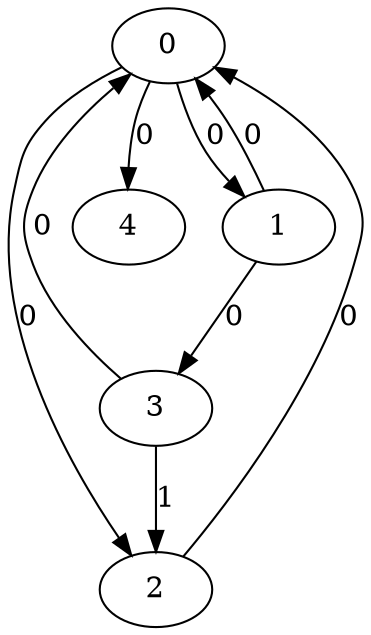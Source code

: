 // Source:851 Canonical: -1 0 0 -1 0 0 -1 -1 0 -1 0 -1 -1 -1 -1 0 -1 1 -1 -1 -1 -1 -1 -1 -1
digraph HRA_from_851_graph_000 {
  0 -> 1 [label="0"];
  0 -> 2 [label="0"];
  1 -> 0 [label="0"];
  1 -> 3 [label="0"];
  2 -> 0 [label="0"];
  3 -> 0 [label="0"];
  3 -> 2 [label="1"];
  0 -> 4 [label="0"];
}

// Source:851 Canonical: -1 0 0 -1 0 0 -1 -1 0 -1 0 -1 -1 -1 -1 0 -1 1 -1 -1 0 -1 -1 -1 -1
digraph HRA_from_851_graph_001 {
  0 -> 1 [label="0"];
  0 -> 2 [label="0"];
  1 -> 0 [label="0"];
  1 -> 3 [label="0"];
  2 -> 0 [label="0"];
  3 -> 0 [label="0"];
  3 -> 2 [label="1"];
  0 -> 4 [label="0"];
  4 -> 0 [label="0"];
}

// Source:851 Canonical: -1 0 0 -1 -1 0 -1 -1 0 0 0 -1 -1 -1 -1 0 -1 1 -1 -1 -1 -1 -1 -1 -1
digraph HRA_from_851_graph_002 {
  0 -> 1 [label="0"];
  0 -> 2 [label="0"];
  1 -> 0 [label="0"];
  1 -> 3 [label="0"];
  2 -> 0 [label="0"];
  3 -> 0 [label="0"];
  3 -> 2 [label="1"];
  1 -> 4 [label="0"];
}

// Source:851 Canonical: -1 0 0 -1 0 0 -1 -1 0 0 0 -1 -1 -1 -1 0 -1 1 -1 -1 -1 -1 -1 -1 -1
digraph HRA_from_851_graph_003 {
  0 -> 1 [label="0"];
  0 -> 2 [label="0"];
  1 -> 0 [label="0"];
  1 -> 3 [label="0"];
  2 -> 0 [label="0"];
  3 -> 0 [label="0"];
  3 -> 2 [label="1"];
  0 -> 4 [label="0"];
  1 -> 4 [label="0"];
}

// Source:851 Canonical: -1 0 0 -1 -1 0 -1 -1 0 0 0 -1 -1 -1 -1 0 -1 1 -1 -1 0 -1 -1 -1 -1
digraph HRA_from_851_graph_004 {
  0 -> 1 [label="0"];
  0 -> 2 [label="0"];
  1 -> 0 [label="0"];
  1 -> 3 [label="0"];
  2 -> 0 [label="0"];
  3 -> 0 [label="0"];
  3 -> 2 [label="1"];
  4 -> 0 [label="0"];
  1 -> 4 [label="0"];
}

// Source:851 Canonical: -1 0 0 -1 0 0 -1 -1 0 0 0 -1 -1 -1 -1 0 -1 1 -1 -1 0 -1 -1 -1 -1
digraph HRA_from_851_graph_005 {
  0 -> 1 [label="0"];
  0 -> 2 [label="0"];
  1 -> 0 [label="0"];
  1 -> 3 [label="0"];
  2 -> 0 [label="0"];
  3 -> 0 [label="0"];
  3 -> 2 [label="1"];
  0 -> 4 [label="0"];
  4 -> 0 [label="0"];
  1 -> 4 [label="0"];
}

// Source:851 Canonical: -1 0 0 -1 0 0 -1 -1 0 -1 0 -1 -1 -1 -1 0 -1 1 -1 -1 -1 0 -1 -1 -1
digraph HRA_from_851_graph_006 {
  0 -> 1 [label="0"];
  0 -> 2 [label="0"];
  1 -> 0 [label="0"];
  1 -> 3 [label="0"];
  2 -> 0 [label="0"];
  3 -> 0 [label="0"];
  3 -> 2 [label="1"];
  0 -> 4 [label="0"];
  4 -> 1 [label="0"];
}

// Source:851 Canonical: -1 0 0 -1 0 0 -1 -1 0 -1 0 -1 -1 -1 -1 0 -1 1 -1 -1 0 0 -1 -1 -1
digraph HRA_from_851_graph_007 {
  0 -> 1 [label="0"];
  0 -> 2 [label="0"];
  1 -> 0 [label="0"];
  1 -> 3 [label="0"];
  2 -> 0 [label="0"];
  3 -> 0 [label="0"];
  3 -> 2 [label="1"];
  0 -> 4 [label="0"];
  4 -> 0 [label="0"];
  4 -> 1 [label="0"];
}

// Source:851 Canonical: -1 0 0 -1 -1 0 -1 -1 0 0 0 -1 -1 -1 -1 0 -1 1 -1 -1 -1 0 -1 -1 -1
digraph HRA_from_851_graph_008 {
  0 -> 1 [label="0"];
  0 -> 2 [label="0"];
  1 -> 0 [label="0"];
  1 -> 3 [label="0"];
  2 -> 0 [label="0"];
  3 -> 0 [label="0"];
  3 -> 2 [label="1"];
  1 -> 4 [label="0"];
  4 -> 1 [label="0"];
}

// Source:851 Canonical: -1 0 0 -1 0 0 -1 -1 0 0 0 -1 -1 -1 -1 0 -1 1 -1 -1 -1 0 -1 -1 -1
digraph HRA_from_851_graph_009 {
  0 -> 1 [label="0"];
  0 -> 2 [label="0"];
  1 -> 0 [label="0"];
  1 -> 3 [label="0"];
  2 -> 0 [label="0"];
  3 -> 0 [label="0"];
  3 -> 2 [label="1"];
  0 -> 4 [label="0"];
  1 -> 4 [label="0"];
  4 -> 1 [label="0"];
}

// Source:851 Canonical: -1 0 0 -1 -1 0 -1 -1 0 0 0 -1 -1 -1 -1 0 -1 1 -1 -1 0 0 -1 -1 -1
digraph HRA_from_851_graph_010 {
  0 -> 1 [label="0"];
  0 -> 2 [label="0"];
  1 -> 0 [label="0"];
  1 -> 3 [label="0"];
  2 -> 0 [label="0"];
  3 -> 0 [label="0"];
  3 -> 2 [label="1"];
  4 -> 0 [label="0"];
  1 -> 4 [label="0"];
  4 -> 1 [label="0"];
}

// Source:851 Canonical: -1 0 0 -1 0 0 -1 -1 0 0 0 -1 -1 -1 -1 0 -1 1 -1 -1 0 0 -1 -1 -1
digraph HRA_from_851_graph_011 {
  0 -> 1 [label="0"];
  0 -> 2 [label="0"];
  1 -> 0 [label="0"];
  1 -> 3 [label="0"];
  2 -> 0 [label="0"];
  3 -> 0 [label="0"];
  3 -> 2 [label="1"];
  0 -> 4 [label="0"];
  4 -> 0 [label="0"];
  1 -> 4 [label="0"];
  4 -> 1 [label="0"];
}

// Source:851 Canonical: -1 0 0 -1 -1 0 -1 -1 0 -1 0 -1 -1 -1 0 0 -1 1 -1 -1 -1 -1 -1 -1 -1
digraph HRA_from_851_graph_012 {
  0 -> 1 [label="0"];
  0 -> 2 [label="0"];
  1 -> 0 [label="0"];
  1 -> 3 [label="0"];
  2 -> 0 [label="0"];
  3 -> 0 [label="0"];
  3 -> 2 [label="1"];
  2 -> 4 [label="0"];
}

// Source:851 Canonical: -1 0 0 -1 0 0 -1 -1 0 -1 0 -1 -1 -1 0 0 -1 1 -1 -1 -1 -1 -1 -1 -1
digraph HRA_from_851_graph_013 {
  0 -> 1 [label="0"];
  0 -> 2 [label="0"];
  1 -> 0 [label="0"];
  1 -> 3 [label="0"];
  2 -> 0 [label="0"];
  3 -> 0 [label="0"];
  3 -> 2 [label="1"];
  0 -> 4 [label="0"];
  2 -> 4 [label="0"];
}

// Source:851 Canonical: -1 0 0 -1 -1 0 -1 -1 0 -1 0 -1 -1 -1 0 0 -1 1 -1 -1 0 -1 -1 -1 -1
digraph HRA_from_851_graph_014 {
  0 -> 1 [label="0"];
  0 -> 2 [label="0"];
  1 -> 0 [label="0"];
  1 -> 3 [label="0"];
  2 -> 0 [label="0"];
  3 -> 0 [label="0"];
  3 -> 2 [label="1"];
  4 -> 0 [label="0"];
  2 -> 4 [label="0"];
}

// Source:851 Canonical: -1 0 0 -1 0 0 -1 -1 0 -1 0 -1 -1 -1 0 0 -1 1 -1 -1 0 -1 -1 -1 -1
digraph HRA_from_851_graph_015 {
  0 -> 1 [label="0"];
  0 -> 2 [label="0"];
  1 -> 0 [label="0"];
  1 -> 3 [label="0"];
  2 -> 0 [label="0"];
  3 -> 0 [label="0"];
  3 -> 2 [label="1"];
  0 -> 4 [label="0"];
  4 -> 0 [label="0"];
  2 -> 4 [label="0"];
}

// Source:851 Canonical: -1 0 0 -1 -1 0 -1 -1 0 0 0 -1 -1 -1 0 0 -1 1 -1 -1 -1 -1 -1 -1 -1
digraph HRA_from_851_graph_016 {
  0 -> 1 [label="0"];
  0 -> 2 [label="0"];
  1 -> 0 [label="0"];
  1 -> 3 [label="0"];
  2 -> 0 [label="0"];
  3 -> 0 [label="0"];
  3 -> 2 [label="1"];
  1 -> 4 [label="0"];
  2 -> 4 [label="0"];
}

// Source:851 Canonical: -1 0 0 -1 0 0 -1 -1 0 0 0 -1 -1 -1 0 0 -1 1 -1 -1 -1 -1 -1 -1 -1
digraph HRA_from_851_graph_017 {
  0 -> 1 [label="0"];
  0 -> 2 [label="0"];
  1 -> 0 [label="0"];
  1 -> 3 [label="0"];
  2 -> 0 [label="0"];
  3 -> 0 [label="0"];
  3 -> 2 [label="1"];
  0 -> 4 [label="0"];
  1 -> 4 [label="0"];
  2 -> 4 [label="0"];
}

// Source:851 Canonical: -1 0 0 -1 -1 0 -1 -1 0 0 0 -1 -1 -1 0 0 -1 1 -1 -1 0 -1 -1 -1 -1
digraph HRA_from_851_graph_018 {
  0 -> 1 [label="0"];
  0 -> 2 [label="0"];
  1 -> 0 [label="0"];
  1 -> 3 [label="0"];
  2 -> 0 [label="0"];
  3 -> 0 [label="0"];
  3 -> 2 [label="1"];
  4 -> 0 [label="0"];
  1 -> 4 [label="0"];
  2 -> 4 [label="0"];
}

// Source:851 Canonical: -1 0 0 -1 0 0 -1 -1 0 0 0 -1 -1 -1 0 0 -1 1 -1 -1 0 -1 -1 -1 -1
digraph HRA_from_851_graph_019 {
  0 -> 1 [label="0"];
  0 -> 2 [label="0"];
  1 -> 0 [label="0"];
  1 -> 3 [label="0"];
  2 -> 0 [label="0"];
  3 -> 0 [label="0"];
  3 -> 2 [label="1"];
  0 -> 4 [label="0"];
  4 -> 0 [label="0"];
  1 -> 4 [label="0"];
  2 -> 4 [label="0"];
}

// Source:851 Canonical: -1 0 0 -1 -1 0 -1 -1 0 -1 0 -1 -1 -1 0 0 -1 1 -1 -1 -1 0 -1 -1 -1
digraph HRA_from_851_graph_020 {
  0 -> 1 [label="0"];
  0 -> 2 [label="0"];
  1 -> 0 [label="0"];
  1 -> 3 [label="0"];
  2 -> 0 [label="0"];
  3 -> 0 [label="0"];
  3 -> 2 [label="1"];
  4 -> 1 [label="0"];
  2 -> 4 [label="0"];
}

// Source:851 Canonical: -1 0 0 -1 0 0 -1 -1 0 -1 0 -1 -1 -1 0 0 -1 1 -1 -1 -1 0 -1 -1 -1
digraph HRA_from_851_graph_021 {
  0 -> 1 [label="0"];
  0 -> 2 [label="0"];
  1 -> 0 [label="0"];
  1 -> 3 [label="0"];
  2 -> 0 [label="0"];
  3 -> 0 [label="0"];
  3 -> 2 [label="1"];
  0 -> 4 [label="0"];
  4 -> 1 [label="0"];
  2 -> 4 [label="0"];
}

// Source:851 Canonical: -1 0 0 -1 -1 0 -1 -1 0 -1 0 -1 -1 -1 0 0 -1 1 -1 -1 0 0 -1 -1 -1
digraph HRA_from_851_graph_022 {
  0 -> 1 [label="0"];
  0 -> 2 [label="0"];
  1 -> 0 [label="0"];
  1 -> 3 [label="0"];
  2 -> 0 [label="0"];
  3 -> 0 [label="0"];
  3 -> 2 [label="1"];
  4 -> 0 [label="0"];
  4 -> 1 [label="0"];
  2 -> 4 [label="0"];
}

// Source:851 Canonical: -1 0 0 -1 0 0 -1 -1 0 -1 0 -1 -1 -1 0 0 -1 1 -1 -1 0 0 -1 -1 -1
digraph HRA_from_851_graph_023 {
  0 -> 1 [label="0"];
  0 -> 2 [label="0"];
  1 -> 0 [label="0"];
  1 -> 3 [label="0"];
  2 -> 0 [label="0"];
  3 -> 0 [label="0"];
  3 -> 2 [label="1"];
  0 -> 4 [label="0"];
  4 -> 0 [label="0"];
  4 -> 1 [label="0"];
  2 -> 4 [label="0"];
}

// Source:851 Canonical: -1 0 0 -1 -1 0 -1 -1 0 0 0 -1 -1 -1 0 0 -1 1 -1 -1 -1 0 -1 -1 -1
digraph HRA_from_851_graph_024 {
  0 -> 1 [label="0"];
  0 -> 2 [label="0"];
  1 -> 0 [label="0"];
  1 -> 3 [label="0"];
  2 -> 0 [label="0"];
  3 -> 0 [label="0"];
  3 -> 2 [label="1"];
  1 -> 4 [label="0"];
  4 -> 1 [label="0"];
  2 -> 4 [label="0"];
}

// Source:851 Canonical: -1 0 0 -1 0 0 -1 -1 0 0 0 -1 -1 -1 0 0 -1 1 -1 -1 -1 0 -1 -1 -1
digraph HRA_from_851_graph_025 {
  0 -> 1 [label="0"];
  0 -> 2 [label="0"];
  1 -> 0 [label="0"];
  1 -> 3 [label="0"];
  2 -> 0 [label="0"];
  3 -> 0 [label="0"];
  3 -> 2 [label="1"];
  0 -> 4 [label="0"];
  1 -> 4 [label="0"];
  4 -> 1 [label="0"];
  2 -> 4 [label="0"];
}

// Source:851 Canonical: -1 0 0 -1 -1 0 -1 -1 0 0 0 -1 -1 -1 0 0 -1 1 -1 -1 0 0 -1 -1 -1
digraph HRA_from_851_graph_026 {
  0 -> 1 [label="0"];
  0 -> 2 [label="0"];
  1 -> 0 [label="0"];
  1 -> 3 [label="0"];
  2 -> 0 [label="0"];
  3 -> 0 [label="0"];
  3 -> 2 [label="1"];
  4 -> 0 [label="0"];
  1 -> 4 [label="0"];
  4 -> 1 [label="0"];
  2 -> 4 [label="0"];
}

// Source:851 Canonical: -1 0 0 -1 0 0 -1 -1 0 0 0 -1 -1 -1 0 0 -1 1 -1 -1 0 0 -1 -1 -1
digraph HRA_from_851_graph_027 {
  0 -> 1 [label="0"];
  0 -> 2 [label="0"];
  1 -> 0 [label="0"];
  1 -> 3 [label="0"];
  2 -> 0 [label="0"];
  3 -> 0 [label="0"];
  3 -> 2 [label="1"];
  0 -> 4 [label="0"];
  4 -> 0 [label="0"];
  1 -> 4 [label="0"];
  4 -> 1 [label="0"];
  2 -> 4 [label="0"];
}

// Source:851 Canonical: -1 0 0 -1 0 0 -1 -1 0 -1 0 -1 -1 -1 -1 0 -1 1 -1 -1 -1 -1 0 -1 -1
digraph HRA_from_851_graph_028 {
  0 -> 1 [label="0"];
  0 -> 2 [label="0"];
  1 -> 0 [label="0"];
  1 -> 3 [label="0"];
  2 -> 0 [label="0"];
  3 -> 0 [label="0"];
  3 -> 2 [label="1"];
  0 -> 4 [label="0"];
  4 -> 2 [label="0"];
}

// Source:851 Canonical: -1 0 0 -1 0 0 -1 -1 0 -1 0 -1 -1 -1 -1 0 -1 1 -1 -1 0 -1 0 -1 -1
digraph HRA_from_851_graph_029 {
  0 -> 1 [label="0"];
  0 -> 2 [label="0"];
  1 -> 0 [label="0"];
  1 -> 3 [label="0"];
  2 -> 0 [label="0"];
  3 -> 0 [label="0"];
  3 -> 2 [label="1"];
  0 -> 4 [label="0"];
  4 -> 0 [label="0"];
  4 -> 2 [label="0"];
}

// Source:851 Canonical: -1 0 0 -1 -1 0 -1 -1 0 0 0 -1 -1 -1 -1 0 -1 1 -1 -1 -1 -1 0 -1 -1
digraph HRA_from_851_graph_030 {
  0 -> 1 [label="0"];
  0 -> 2 [label="0"];
  1 -> 0 [label="0"];
  1 -> 3 [label="0"];
  2 -> 0 [label="0"];
  3 -> 0 [label="0"];
  3 -> 2 [label="1"];
  1 -> 4 [label="0"];
  4 -> 2 [label="0"];
}

// Source:851 Canonical: -1 0 0 -1 0 0 -1 -1 0 0 0 -1 -1 -1 -1 0 -1 1 -1 -1 -1 -1 0 -1 -1
digraph HRA_from_851_graph_031 {
  0 -> 1 [label="0"];
  0 -> 2 [label="0"];
  1 -> 0 [label="0"];
  1 -> 3 [label="0"];
  2 -> 0 [label="0"];
  3 -> 0 [label="0"];
  3 -> 2 [label="1"];
  0 -> 4 [label="0"];
  1 -> 4 [label="0"];
  4 -> 2 [label="0"];
}

// Source:851 Canonical: -1 0 0 -1 -1 0 -1 -1 0 0 0 -1 -1 -1 -1 0 -1 1 -1 -1 0 -1 0 -1 -1
digraph HRA_from_851_graph_032 {
  0 -> 1 [label="0"];
  0 -> 2 [label="0"];
  1 -> 0 [label="0"];
  1 -> 3 [label="0"];
  2 -> 0 [label="0"];
  3 -> 0 [label="0"];
  3 -> 2 [label="1"];
  4 -> 0 [label="0"];
  1 -> 4 [label="0"];
  4 -> 2 [label="0"];
}

// Source:851 Canonical: -1 0 0 -1 0 0 -1 -1 0 0 0 -1 -1 -1 -1 0 -1 1 -1 -1 0 -1 0 -1 -1
digraph HRA_from_851_graph_033 {
  0 -> 1 [label="0"];
  0 -> 2 [label="0"];
  1 -> 0 [label="0"];
  1 -> 3 [label="0"];
  2 -> 0 [label="0"];
  3 -> 0 [label="0"];
  3 -> 2 [label="1"];
  0 -> 4 [label="0"];
  4 -> 0 [label="0"];
  1 -> 4 [label="0"];
  4 -> 2 [label="0"];
}

// Source:851 Canonical: -1 0 0 -1 0 0 -1 -1 0 -1 0 -1 -1 -1 -1 0 -1 1 -1 -1 -1 0 0 -1 -1
digraph HRA_from_851_graph_034 {
  0 -> 1 [label="0"];
  0 -> 2 [label="0"];
  1 -> 0 [label="0"];
  1 -> 3 [label="0"];
  2 -> 0 [label="0"];
  3 -> 0 [label="0"];
  3 -> 2 [label="1"];
  0 -> 4 [label="0"];
  4 -> 1 [label="0"];
  4 -> 2 [label="0"];
}

// Source:851 Canonical: -1 0 0 -1 0 0 -1 -1 0 -1 0 -1 -1 -1 -1 0 -1 1 -1 -1 0 0 0 -1 -1
digraph HRA_from_851_graph_035 {
  0 -> 1 [label="0"];
  0 -> 2 [label="0"];
  1 -> 0 [label="0"];
  1 -> 3 [label="0"];
  2 -> 0 [label="0"];
  3 -> 0 [label="0"];
  3 -> 2 [label="1"];
  0 -> 4 [label="0"];
  4 -> 0 [label="0"];
  4 -> 1 [label="0"];
  4 -> 2 [label="0"];
}

// Source:851 Canonical: -1 0 0 -1 -1 0 -1 -1 0 0 0 -1 -1 -1 -1 0 -1 1 -1 -1 -1 0 0 -1 -1
digraph HRA_from_851_graph_036 {
  0 -> 1 [label="0"];
  0 -> 2 [label="0"];
  1 -> 0 [label="0"];
  1 -> 3 [label="0"];
  2 -> 0 [label="0"];
  3 -> 0 [label="0"];
  3 -> 2 [label="1"];
  1 -> 4 [label="0"];
  4 -> 1 [label="0"];
  4 -> 2 [label="0"];
}

// Source:851 Canonical: -1 0 0 -1 0 0 -1 -1 0 0 0 -1 -1 -1 -1 0 -1 1 -1 -1 -1 0 0 -1 -1
digraph HRA_from_851_graph_037 {
  0 -> 1 [label="0"];
  0 -> 2 [label="0"];
  1 -> 0 [label="0"];
  1 -> 3 [label="0"];
  2 -> 0 [label="0"];
  3 -> 0 [label="0"];
  3 -> 2 [label="1"];
  0 -> 4 [label="0"];
  1 -> 4 [label="0"];
  4 -> 1 [label="0"];
  4 -> 2 [label="0"];
}

// Source:851 Canonical: -1 0 0 -1 -1 0 -1 -1 0 0 0 -1 -1 -1 -1 0 -1 1 -1 -1 0 0 0 -1 -1
digraph HRA_from_851_graph_038 {
  0 -> 1 [label="0"];
  0 -> 2 [label="0"];
  1 -> 0 [label="0"];
  1 -> 3 [label="0"];
  2 -> 0 [label="0"];
  3 -> 0 [label="0"];
  3 -> 2 [label="1"];
  4 -> 0 [label="0"];
  1 -> 4 [label="0"];
  4 -> 1 [label="0"];
  4 -> 2 [label="0"];
}

// Source:851 Canonical: -1 0 0 -1 0 0 -1 -1 0 0 0 -1 -1 -1 -1 0 -1 1 -1 -1 0 0 0 -1 -1
digraph HRA_from_851_graph_039 {
  0 -> 1 [label="0"];
  0 -> 2 [label="0"];
  1 -> 0 [label="0"];
  1 -> 3 [label="0"];
  2 -> 0 [label="0"];
  3 -> 0 [label="0"];
  3 -> 2 [label="1"];
  0 -> 4 [label="0"];
  4 -> 0 [label="0"];
  1 -> 4 [label="0"];
  4 -> 1 [label="0"];
  4 -> 2 [label="0"];
}

// Source:851 Canonical: -1 0 0 -1 -1 0 -1 -1 0 -1 0 -1 -1 -1 0 0 -1 1 -1 -1 -1 -1 0 -1 -1
digraph HRA_from_851_graph_040 {
  0 -> 1 [label="0"];
  0 -> 2 [label="0"];
  1 -> 0 [label="0"];
  1 -> 3 [label="0"];
  2 -> 0 [label="0"];
  3 -> 0 [label="0"];
  3 -> 2 [label="1"];
  2 -> 4 [label="0"];
  4 -> 2 [label="0"];
}

// Source:851 Canonical: -1 0 0 -1 0 0 -1 -1 0 -1 0 -1 -1 -1 0 0 -1 1 -1 -1 -1 -1 0 -1 -1
digraph HRA_from_851_graph_041 {
  0 -> 1 [label="0"];
  0 -> 2 [label="0"];
  1 -> 0 [label="0"];
  1 -> 3 [label="0"];
  2 -> 0 [label="0"];
  3 -> 0 [label="0"];
  3 -> 2 [label="1"];
  0 -> 4 [label="0"];
  2 -> 4 [label="0"];
  4 -> 2 [label="0"];
}

// Source:851 Canonical: -1 0 0 -1 -1 0 -1 -1 0 -1 0 -1 -1 -1 0 0 -1 1 -1 -1 0 -1 0 -1 -1
digraph HRA_from_851_graph_042 {
  0 -> 1 [label="0"];
  0 -> 2 [label="0"];
  1 -> 0 [label="0"];
  1 -> 3 [label="0"];
  2 -> 0 [label="0"];
  3 -> 0 [label="0"];
  3 -> 2 [label="1"];
  4 -> 0 [label="0"];
  2 -> 4 [label="0"];
  4 -> 2 [label="0"];
}

// Source:851 Canonical: -1 0 0 -1 0 0 -1 -1 0 -1 0 -1 -1 -1 0 0 -1 1 -1 -1 0 -1 0 -1 -1
digraph HRA_from_851_graph_043 {
  0 -> 1 [label="0"];
  0 -> 2 [label="0"];
  1 -> 0 [label="0"];
  1 -> 3 [label="0"];
  2 -> 0 [label="0"];
  3 -> 0 [label="0"];
  3 -> 2 [label="1"];
  0 -> 4 [label="0"];
  4 -> 0 [label="0"];
  2 -> 4 [label="0"];
  4 -> 2 [label="0"];
}

// Source:851 Canonical: -1 0 0 -1 -1 0 -1 -1 0 0 0 -1 -1 -1 0 0 -1 1 -1 -1 -1 -1 0 -1 -1
digraph HRA_from_851_graph_044 {
  0 -> 1 [label="0"];
  0 -> 2 [label="0"];
  1 -> 0 [label="0"];
  1 -> 3 [label="0"];
  2 -> 0 [label="0"];
  3 -> 0 [label="0"];
  3 -> 2 [label="1"];
  1 -> 4 [label="0"];
  2 -> 4 [label="0"];
  4 -> 2 [label="0"];
}

// Source:851 Canonical: -1 0 0 -1 0 0 -1 -1 0 0 0 -1 -1 -1 0 0 -1 1 -1 -1 -1 -1 0 -1 -1
digraph HRA_from_851_graph_045 {
  0 -> 1 [label="0"];
  0 -> 2 [label="0"];
  1 -> 0 [label="0"];
  1 -> 3 [label="0"];
  2 -> 0 [label="0"];
  3 -> 0 [label="0"];
  3 -> 2 [label="1"];
  0 -> 4 [label="0"];
  1 -> 4 [label="0"];
  2 -> 4 [label="0"];
  4 -> 2 [label="0"];
}

// Source:851 Canonical: -1 0 0 -1 -1 0 -1 -1 0 0 0 -1 -1 -1 0 0 -1 1 -1 -1 0 -1 0 -1 -1
digraph HRA_from_851_graph_046 {
  0 -> 1 [label="0"];
  0 -> 2 [label="0"];
  1 -> 0 [label="0"];
  1 -> 3 [label="0"];
  2 -> 0 [label="0"];
  3 -> 0 [label="0"];
  3 -> 2 [label="1"];
  4 -> 0 [label="0"];
  1 -> 4 [label="0"];
  2 -> 4 [label="0"];
  4 -> 2 [label="0"];
}

// Source:851 Canonical: -1 0 0 -1 0 0 -1 -1 0 0 0 -1 -1 -1 0 0 -1 1 -1 -1 0 -1 0 -1 -1
digraph HRA_from_851_graph_047 {
  0 -> 1 [label="0"];
  0 -> 2 [label="0"];
  1 -> 0 [label="0"];
  1 -> 3 [label="0"];
  2 -> 0 [label="0"];
  3 -> 0 [label="0"];
  3 -> 2 [label="1"];
  0 -> 4 [label="0"];
  4 -> 0 [label="0"];
  1 -> 4 [label="0"];
  2 -> 4 [label="0"];
  4 -> 2 [label="0"];
}

// Source:851 Canonical: -1 0 0 -1 -1 0 -1 -1 0 -1 0 -1 -1 -1 0 0 -1 1 -1 -1 -1 0 0 -1 -1
digraph HRA_from_851_graph_048 {
  0 -> 1 [label="0"];
  0 -> 2 [label="0"];
  1 -> 0 [label="0"];
  1 -> 3 [label="0"];
  2 -> 0 [label="0"];
  3 -> 0 [label="0"];
  3 -> 2 [label="1"];
  4 -> 1 [label="0"];
  2 -> 4 [label="0"];
  4 -> 2 [label="0"];
}

// Source:851 Canonical: -1 0 0 -1 0 0 -1 -1 0 -1 0 -1 -1 -1 0 0 -1 1 -1 -1 -1 0 0 -1 -1
digraph HRA_from_851_graph_049 {
  0 -> 1 [label="0"];
  0 -> 2 [label="0"];
  1 -> 0 [label="0"];
  1 -> 3 [label="0"];
  2 -> 0 [label="0"];
  3 -> 0 [label="0"];
  3 -> 2 [label="1"];
  0 -> 4 [label="0"];
  4 -> 1 [label="0"];
  2 -> 4 [label="0"];
  4 -> 2 [label="0"];
}

// Source:851 Canonical: -1 0 0 -1 -1 0 -1 -1 0 -1 0 -1 -1 -1 0 0 -1 1 -1 -1 0 0 0 -1 -1
digraph HRA_from_851_graph_050 {
  0 -> 1 [label="0"];
  0 -> 2 [label="0"];
  1 -> 0 [label="0"];
  1 -> 3 [label="0"];
  2 -> 0 [label="0"];
  3 -> 0 [label="0"];
  3 -> 2 [label="1"];
  4 -> 0 [label="0"];
  4 -> 1 [label="0"];
  2 -> 4 [label="0"];
  4 -> 2 [label="0"];
}

// Source:851 Canonical: -1 0 0 -1 0 0 -1 -1 0 -1 0 -1 -1 -1 0 0 -1 1 -1 -1 0 0 0 -1 -1
digraph HRA_from_851_graph_051 {
  0 -> 1 [label="0"];
  0 -> 2 [label="0"];
  1 -> 0 [label="0"];
  1 -> 3 [label="0"];
  2 -> 0 [label="0"];
  3 -> 0 [label="0"];
  3 -> 2 [label="1"];
  0 -> 4 [label="0"];
  4 -> 0 [label="0"];
  4 -> 1 [label="0"];
  2 -> 4 [label="0"];
  4 -> 2 [label="0"];
}

// Source:851 Canonical: -1 0 0 -1 -1 0 -1 -1 0 0 0 -1 -1 -1 0 0 -1 1 -1 -1 -1 0 0 -1 -1
digraph HRA_from_851_graph_052 {
  0 -> 1 [label="0"];
  0 -> 2 [label="0"];
  1 -> 0 [label="0"];
  1 -> 3 [label="0"];
  2 -> 0 [label="0"];
  3 -> 0 [label="0"];
  3 -> 2 [label="1"];
  1 -> 4 [label="0"];
  4 -> 1 [label="0"];
  2 -> 4 [label="0"];
  4 -> 2 [label="0"];
}

// Source:851 Canonical: -1 0 0 -1 0 0 -1 -1 0 0 0 -1 -1 -1 0 0 -1 1 -1 -1 -1 0 0 -1 -1
digraph HRA_from_851_graph_053 {
  0 -> 1 [label="0"];
  0 -> 2 [label="0"];
  1 -> 0 [label="0"];
  1 -> 3 [label="0"];
  2 -> 0 [label="0"];
  3 -> 0 [label="0"];
  3 -> 2 [label="1"];
  0 -> 4 [label="0"];
  1 -> 4 [label="0"];
  4 -> 1 [label="0"];
  2 -> 4 [label="0"];
  4 -> 2 [label="0"];
}

// Source:851 Canonical: -1 0 0 -1 -1 0 -1 -1 0 0 0 -1 -1 -1 0 0 -1 1 -1 -1 0 0 0 -1 -1
digraph HRA_from_851_graph_054 {
  0 -> 1 [label="0"];
  0 -> 2 [label="0"];
  1 -> 0 [label="0"];
  1 -> 3 [label="0"];
  2 -> 0 [label="0"];
  3 -> 0 [label="0"];
  3 -> 2 [label="1"];
  4 -> 0 [label="0"];
  1 -> 4 [label="0"];
  4 -> 1 [label="0"];
  2 -> 4 [label="0"];
  4 -> 2 [label="0"];
}

// Source:851 Canonical: -1 0 0 -1 0 0 -1 -1 0 0 0 -1 -1 -1 0 0 -1 1 -1 -1 0 0 0 -1 -1
digraph HRA_from_851_graph_055 {
  0 -> 1 [label="0"];
  0 -> 2 [label="0"];
  1 -> 0 [label="0"];
  1 -> 3 [label="0"];
  2 -> 0 [label="0"];
  3 -> 0 [label="0"];
  3 -> 2 [label="1"];
  0 -> 4 [label="0"];
  4 -> 0 [label="0"];
  1 -> 4 [label="0"];
  4 -> 1 [label="0"];
  2 -> 4 [label="0"];
  4 -> 2 [label="0"];
}

// Source:851 Canonical: -1 0 0 -1 -1 0 -1 -1 0 -1 0 -1 -1 -1 -1 0 -1 1 -1 0 -1 -1 -1 -1 -1
digraph HRA_from_851_graph_056 {
  0 -> 1 [label="0"];
  0 -> 2 [label="0"];
  1 -> 0 [label="0"];
  1 -> 3 [label="0"];
  2 -> 0 [label="0"];
  3 -> 0 [label="0"];
  3 -> 2 [label="1"];
  3 -> 4 [label="0"];
}

// Source:851 Canonical: -1 0 0 -1 0 0 -1 -1 0 -1 0 -1 -1 -1 -1 0 -1 1 -1 0 -1 -1 -1 -1 -1
digraph HRA_from_851_graph_057 {
  0 -> 1 [label="0"];
  0 -> 2 [label="0"];
  1 -> 0 [label="0"];
  1 -> 3 [label="0"];
  2 -> 0 [label="0"];
  3 -> 0 [label="0"];
  3 -> 2 [label="1"];
  0 -> 4 [label="0"];
  3 -> 4 [label="0"];
}

// Source:851 Canonical: -1 0 0 -1 -1 0 -1 -1 0 -1 0 -1 -1 -1 -1 0 -1 1 -1 0 0 -1 -1 -1 -1
digraph HRA_from_851_graph_058 {
  0 -> 1 [label="0"];
  0 -> 2 [label="0"];
  1 -> 0 [label="0"];
  1 -> 3 [label="0"];
  2 -> 0 [label="0"];
  3 -> 0 [label="0"];
  3 -> 2 [label="1"];
  4 -> 0 [label="0"];
  3 -> 4 [label="0"];
}

// Source:851 Canonical: -1 0 0 -1 0 0 -1 -1 0 -1 0 -1 -1 -1 -1 0 -1 1 -1 0 0 -1 -1 -1 -1
digraph HRA_from_851_graph_059 {
  0 -> 1 [label="0"];
  0 -> 2 [label="0"];
  1 -> 0 [label="0"];
  1 -> 3 [label="0"];
  2 -> 0 [label="0"];
  3 -> 0 [label="0"];
  3 -> 2 [label="1"];
  0 -> 4 [label="0"];
  4 -> 0 [label="0"];
  3 -> 4 [label="0"];
}

// Source:851 Canonical: -1 0 0 -1 -1 0 -1 -1 0 0 0 -1 -1 -1 -1 0 -1 1 -1 0 -1 -1 -1 -1 -1
digraph HRA_from_851_graph_060 {
  0 -> 1 [label="0"];
  0 -> 2 [label="0"];
  1 -> 0 [label="0"];
  1 -> 3 [label="0"];
  2 -> 0 [label="0"];
  3 -> 0 [label="0"];
  3 -> 2 [label="1"];
  1 -> 4 [label="0"];
  3 -> 4 [label="0"];
}

// Source:851 Canonical: -1 0 0 -1 0 0 -1 -1 0 0 0 -1 -1 -1 -1 0 -1 1 -1 0 -1 -1 -1 -1 -1
digraph HRA_from_851_graph_061 {
  0 -> 1 [label="0"];
  0 -> 2 [label="0"];
  1 -> 0 [label="0"];
  1 -> 3 [label="0"];
  2 -> 0 [label="0"];
  3 -> 0 [label="0"];
  3 -> 2 [label="1"];
  0 -> 4 [label="0"];
  1 -> 4 [label="0"];
  3 -> 4 [label="0"];
}

// Source:851 Canonical: -1 0 0 -1 -1 0 -1 -1 0 0 0 -1 -1 -1 -1 0 -1 1 -1 0 0 -1 -1 -1 -1
digraph HRA_from_851_graph_062 {
  0 -> 1 [label="0"];
  0 -> 2 [label="0"];
  1 -> 0 [label="0"];
  1 -> 3 [label="0"];
  2 -> 0 [label="0"];
  3 -> 0 [label="0"];
  3 -> 2 [label="1"];
  4 -> 0 [label="0"];
  1 -> 4 [label="0"];
  3 -> 4 [label="0"];
}

// Source:851 Canonical: -1 0 0 -1 0 0 -1 -1 0 0 0 -1 -1 -1 -1 0 -1 1 -1 0 0 -1 -1 -1 -1
digraph HRA_from_851_graph_063 {
  0 -> 1 [label="0"];
  0 -> 2 [label="0"];
  1 -> 0 [label="0"];
  1 -> 3 [label="0"];
  2 -> 0 [label="0"];
  3 -> 0 [label="0"];
  3 -> 2 [label="1"];
  0 -> 4 [label="0"];
  4 -> 0 [label="0"];
  1 -> 4 [label="0"];
  3 -> 4 [label="0"];
}

// Source:851 Canonical: -1 0 0 -1 -1 0 -1 -1 0 -1 0 -1 -1 -1 -1 0 -1 1 -1 0 -1 0 -1 -1 -1
digraph HRA_from_851_graph_064 {
  0 -> 1 [label="0"];
  0 -> 2 [label="0"];
  1 -> 0 [label="0"];
  1 -> 3 [label="0"];
  2 -> 0 [label="0"];
  3 -> 0 [label="0"];
  3 -> 2 [label="1"];
  4 -> 1 [label="0"];
  3 -> 4 [label="0"];
}

// Source:851 Canonical: -1 0 0 -1 0 0 -1 -1 0 -1 0 -1 -1 -1 -1 0 -1 1 -1 0 -1 0 -1 -1 -1
digraph HRA_from_851_graph_065 {
  0 -> 1 [label="0"];
  0 -> 2 [label="0"];
  1 -> 0 [label="0"];
  1 -> 3 [label="0"];
  2 -> 0 [label="0"];
  3 -> 0 [label="0"];
  3 -> 2 [label="1"];
  0 -> 4 [label="0"];
  4 -> 1 [label="0"];
  3 -> 4 [label="0"];
}

// Source:851 Canonical: -1 0 0 -1 -1 0 -1 -1 0 -1 0 -1 -1 -1 -1 0 -1 1 -1 0 0 0 -1 -1 -1
digraph HRA_from_851_graph_066 {
  0 -> 1 [label="0"];
  0 -> 2 [label="0"];
  1 -> 0 [label="0"];
  1 -> 3 [label="0"];
  2 -> 0 [label="0"];
  3 -> 0 [label="0"];
  3 -> 2 [label="1"];
  4 -> 0 [label="0"];
  4 -> 1 [label="0"];
  3 -> 4 [label="0"];
}

// Source:851 Canonical: -1 0 0 -1 0 0 -1 -1 0 -1 0 -1 -1 -1 -1 0 -1 1 -1 0 0 0 -1 -1 -1
digraph HRA_from_851_graph_067 {
  0 -> 1 [label="0"];
  0 -> 2 [label="0"];
  1 -> 0 [label="0"];
  1 -> 3 [label="0"];
  2 -> 0 [label="0"];
  3 -> 0 [label="0"];
  3 -> 2 [label="1"];
  0 -> 4 [label="0"];
  4 -> 0 [label="0"];
  4 -> 1 [label="0"];
  3 -> 4 [label="0"];
}

// Source:851 Canonical: -1 0 0 -1 -1 0 -1 -1 0 0 0 -1 -1 -1 -1 0 -1 1 -1 0 -1 0 -1 -1 -1
digraph HRA_from_851_graph_068 {
  0 -> 1 [label="0"];
  0 -> 2 [label="0"];
  1 -> 0 [label="0"];
  1 -> 3 [label="0"];
  2 -> 0 [label="0"];
  3 -> 0 [label="0"];
  3 -> 2 [label="1"];
  1 -> 4 [label="0"];
  4 -> 1 [label="0"];
  3 -> 4 [label="0"];
}

// Source:851 Canonical: -1 0 0 -1 0 0 -1 -1 0 0 0 -1 -1 -1 -1 0 -1 1 -1 0 -1 0 -1 -1 -1
digraph HRA_from_851_graph_069 {
  0 -> 1 [label="0"];
  0 -> 2 [label="0"];
  1 -> 0 [label="0"];
  1 -> 3 [label="0"];
  2 -> 0 [label="0"];
  3 -> 0 [label="0"];
  3 -> 2 [label="1"];
  0 -> 4 [label="0"];
  1 -> 4 [label="0"];
  4 -> 1 [label="0"];
  3 -> 4 [label="0"];
}

// Source:851 Canonical: -1 0 0 -1 -1 0 -1 -1 0 0 0 -1 -1 -1 -1 0 -1 1 -1 0 0 0 -1 -1 -1
digraph HRA_from_851_graph_070 {
  0 -> 1 [label="0"];
  0 -> 2 [label="0"];
  1 -> 0 [label="0"];
  1 -> 3 [label="0"];
  2 -> 0 [label="0"];
  3 -> 0 [label="0"];
  3 -> 2 [label="1"];
  4 -> 0 [label="0"];
  1 -> 4 [label="0"];
  4 -> 1 [label="0"];
  3 -> 4 [label="0"];
}

// Source:851 Canonical: -1 0 0 -1 0 0 -1 -1 0 0 0 -1 -1 -1 -1 0 -1 1 -1 0 0 0 -1 -1 -1
digraph HRA_from_851_graph_071 {
  0 -> 1 [label="0"];
  0 -> 2 [label="0"];
  1 -> 0 [label="0"];
  1 -> 3 [label="0"];
  2 -> 0 [label="0"];
  3 -> 0 [label="0"];
  3 -> 2 [label="1"];
  0 -> 4 [label="0"];
  4 -> 0 [label="0"];
  1 -> 4 [label="0"];
  4 -> 1 [label="0"];
  3 -> 4 [label="0"];
}

// Source:851 Canonical: -1 0 0 -1 -1 0 -1 -1 0 -1 0 -1 -1 -1 0 0 -1 1 -1 0 -1 -1 -1 -1 -1
digraph HRA_from_851_graph_072 {
  0 -> 1 [label="0"];
  0 -> 2 [label="0"];
  1 -> 0 [label="0"];
  1 -> 3 [label="0"];
  2 -> 0 [label="0"];
  3 -> 0 [label="0"];
  3 -> 2 [label="1"];
  2 -> 4 [label="0"];
  3 -> 4 [label="0"];
}

// Source:851 Canonical: -1 0 0 -1 0 0 -1 -1 0 -1 0 -1 -1 -1 0 0 -1 1 -1 0 -1 -1 -1 -1 -1
digraph HRA_from_851_graph_073 {
  0 -> 1 [label="0"];
  0 -> 2 [label="0"];
  1 -> 0 [label="0"];
  1 -> 3 [label="0"];
  2 -> 0 [label="0"];
  3 -> 0 [label="0"];
  3 -> 2 [label="1"];
  0 -> 4 [label="0"];
  2 -> 4 [label="0"];
  3 -> 4 [label="0"];
}

// Source:851 Canonical: -1 0 0 -1 -1 0 -1 -1 0 -1 0 -1 -1 -1 0 0 -1 1 -1 0 0 -1 -1 -1 -1
digraph HRA_from_851_graph_074 {
  0 -> 1 [label="0"];
  0 -> 2 [label="0"];
  1 -> 0 [label="0"];
  1 -> 3 [label="0"];
  2 -> 0 [label="0"];
  3 -> 0 [label="0"];
  3 -> 2 [label="1"];
  4 -> 0 [label="0"];
  2 -> 4 [label="0"];
  3 -> 4 [label="0"];
}

// Source:851 Canonical: -1 0 0 -1 0 0 -1 -1 0 -1 0 -1 -1 -1 0 0 -1 1 -1 0 0 -1 -1 -1 -1
digraph HRA_from_851_graph_075 {
  0 -> 1 [label="0"];
  0 -> 2 [label="0"];
  1 -> 0 [label="0"];
  1 -> 3 [label="0"];
  2 -> 0 [label="0"];
  3 -> 0 [label="0"];
  3 -> 2 [label="1"];
  0 -> 4 [label="0"];
  4 -> 0 [label="0"];
  2 -> 4 [label="0"];
  3 -> 4 [label="0"];
}

// Source:851 Canonical: -1 0 0 -1 -1 0 -1 -1 0 0 0 -1 -1 -1 0 0 -1 1 -1 0 -1 -1 -1 -1 -1
digraph HRA_from_851_graph_076 {
  0 -> 1 [label="0"];
  0 -> 2 [label="0"];
  1 -> 0 [label="0"];
  1 -> 3 [label="0"];
  2 -> 0 [label="0"];
  3 -> 0 [label="0"];
  3 -> 2 [label="1"];
  1 -> 4 [label="0"];
  2 -> 4 [label="0"];
  3 -> 4 [label="0"];
}

// Source:851 Canonical: -1 0 0 -1 0 0 -1 -1 0 0 0 -1 -1 -1 0 0 -1 1 -1 0 -1 -1 -1 -1 -1
digraph HRA_from_851_graph_077 {
  0 -> 1 [label="0"];
  0 -> 2 [label="0"];
  1 -> 0 [label="0"];
  1 -> 3 [label="0"];
  2 -> 0 [label="0"];
  3 -> 0 [label="0"];
  3 -> 2 [label="1"];
  0 -> 4 [label="0"];
  1 -> 4 [label="0"];
  2 -> 4 [label="0"];
  3 -> 4 [label="0"];
}

// Source:851 Canonical: -1 0 0 -1 -1 0 -1 -1 0 0 0 -1 -1 -1 0 0 -1 1 -1 0 0 -1 -1 -1 -1
digraph HRA_from_851_graph_078 {
  0 -> 1 [label="0"];
  0 -> 2 [label="0"];
  1 -> 0 [label="0"];
  1 -> 3 [label="0"];
  2 -> 0 [label="0"];
  3 -> 0 [label="0"];
  3 -> 2 [label="1"];
  4 -> 0 [label="0"];
  1 -> 4 [label="0"];
  2 -> 4 [label="0"];
  3 -> 4 [label="0"];
}

// Source:851 Canonical: -1 0 0 -1 0 0 -1 -1 0 0 0 -1 -1 -1 0 0 -1 1 -1 0 0 -1 -1 -1 -1
digraph HRA_from_851_graph_079 {
  0 -> 1 [label="0"];
  0 -> 2 [label="0"];
  1 -> 0 [label="0"];
  1 -> 3 [label="0"];
  2 -> 0 [label="0"];
  3 -> 0 [label="0"];
  3 -> 2 [label="1"];
  0 -> 4 [label="0"];
  4 -> 0 [label="0"];
  1 -> 4 [label="0"];
  2 -> 4 [label="0"];
  3 -> 4 [label="0"];
}

// Source:851 Canonical: -1 0 0 -1 -1 0 -1 -1 0 -1 0 -1 -1 -1 0 0 -1 1 -1 0 -1 0 -1 -1 -1
digraph HRA_from_851_graph_080 {
  0 -> 1 [label="0"];
  0 -> 2 [label="0"];
  1 -> 0 [label="0"];
  1 -> 3 [label="0"];
  2 -> 0 [label="0"];
  3 -> 0 [label="0"];
  3 -> 2 [label="1"];
  4 -> 1 [label="0"];
  2 -> 4 [label="0"];
  3 -> 4 [label="0"];
}

// Source:851 Canonical: -1 0 0 -1 0 0 -1 -1 0 -1 0 -1 -1 -1 0 0 -1 1 -1 0 -1 0 -1 -1 -1
digraph HRA_from_851_graph_081 {
  0 -> 1 [label="0"];
  0 -> 2 [label="0"];
  1 -> 0 [label="0"];
  1 -> 3 [label="0"];
  2 -> 0 [label="0"];
  3 -> 0 [label="0"];
  3 -> 2 [label="1"];
  0 -> 4 [label="0"];
  4 -> 1 [label="0"];
  2 -> 4 [label="0"];
  3 -> 4 [label="0"];
}

// Source:851 Canonical: -1 0 0 -1 -1 0 -1 -1 0 -1 0 -1 -1 -1 0 0 -1 1 -1 0 0 0 -1 -1 -1
digraph HRA_from_851_graph_082 {
  0 -> 1 [label="0"];
  0 -> 2 [label="0"];
  1 -> 0 [label="0"];
  1 -> 3 [label="0"];
  2 -> 0 [label="0"];
  3 -> 0 [label="0"];
  3 -> 2 [label="1"];
  4 -> 0 [label="0"];
  4 -> 1 [label="0"];
  2 -> 4 [label="0"];
  3 -> 4 [label="0"];
}

// Source:851 Canonical: -1 0 0 -1 0 0 -1 -1 0 -1 0 -1 -1 -1 0 0 -1 1 -1 0 0 0 -1 -1 -1
digraph HRA_from_851_graph_083 {
  0 -> 1 [label="0"];
  0 -> 2 [label="0"];
  1 -> 0 [label="0"];
  1 -> 3 [label="0"];
  2 -> 0 [label="0"];
  3 -> 0 [label="0"];
  3 -> 2 [label="1"];
  0 -> 4 [label="0"];
  4 -> 0 [label="0"];
  4 -> 1 [label="0"];
  2 -> 4 [label="0"];
  3 -> 4 [label="0"];
}

// Source:851 Canonical: -1 0 0 -1 -1 0 -1 -1 0 0 0 -1 -1 -1 0 0 -1 1 -1 0 -1 0 -1 -1 -1
digraph HRA_from_851_graph_084 {
  0 -> 1 [label="0"];
  0 -> 2 [label="0"];
  1 -> 0 [label="0"];
  1 -> 3 [label="0"];
  2 -> 0 [label="0"];
  3 -> 0 [label="0"];
  3 -> 2 [label="1"];
  1 -> 4 [label="0"];
  4 -> 1 [label="0"];
  2 -> 4 [label="0"];
  3 -> 4 [label="0"];
}

// Source:851 Canonical: -1 0 0 -1 0 0 -1 -1 0 0 0 -1 -1 -1 0 0 -1 1 -1 0 -1 0 -1 -1 -1
digraph HRA_from_851_graph_085 {
  0 -> 1 [label="0"];
  0 -> 2 [label="0"];
  1 -> 0 [label="0"];
  1 -> 3 [label="0"];
  2 -> 0 [label="0"];
  3 -> 0 [label="0"];
  3 -> 2 [label="1"];
  0 -> 4 [label="0"];
  1 -> 4 [label="0"];
  4 -> 1 [label="0"];
  2 -> 4 [label="0"];
  3 -> 4 [label="0"];
}

// Source:851 Canonical: -1 0 0 -1 -1 0 -1 -1 0 0 0 -1 -1 -1 0 0 -1 1 -1 0 0 0 -1 -1 -1
digraph HRA_from_851_graph_086 {
  0 -> 1 [label="0"];
  0 -> 2 [label="0"];
  1 -> 0 [label="0"];
  1 -> 3 [label="0"];
  2 -> 0 [label="0"];
  3 -> 0 [label="0"];
  3 -> 2 [label="1"];
  4 -> 0 [label="0"];
  1 -> 4 [label="0"];
  4 -> 1 [label="0"];
  2 -> 4 [label="0"];
  3 -> 4 [label="0"];
}

// Source:851 Canonical: -1 0 0 -1 0 0 -1 -1 0 0 0 -1 -1 -1 0 0 -1 1 -1 0 0 0 -1 -1 -1
digraph HRA_from_851_graph_087 {
  0 -> 1 [label="0"];
  0 -> 2 [label="0"];
  1 -> 0 [label="0"];
  1 -> 3 [label="0"];
  2 -> 0 [label="0"];
  3 -> 0 [label="0"];
  3 -> 2 [label="1"];
  0 -> 4 [label="0"];
  4 -> 0 [label="0"];
  1 -> 4 [label="0"];
  4 -> 1 [label="0"];
  2 -> 4 [label="0"];
  3 -> 4 [label="0"];
}

// Source:851 Canonical: -1 0 0 -1 -1 0 -1 -1 0 -1 0 -1 -1 -1 -1 0 -1 1 -1 0 -1 -1 0 -1 -1
digraph HRA_from_851_graph_088 {
  0 -> 1 [label="0"];
  0 -> 2 [label="0"];
  1 -> 0 [label="0"];
  1 -> 3 [label="0"];
  2 -> 0 [label="0"];
  3 -> 0 [label="0"];
  3 -> 2 [label="1"];
  4 -> 2 [label="0"];
  3 -> 4 [label="0"];
}

// Source:851 Canonical: -1 0 0 -1 0 0 -1 -1 0 -1 0 -1 -1 -1 -1 0 -1 1 -1 0 -1 -1 0 -1 -1
digraph HRA_from_851_graph_089 {
  0 -> 1 [label="0"];
  0 -> 2 [label="0"];
  1 -> 0 [label="0"];
  1 -> 3 [label="0"];
  2 -> 0 [label="0"];
  3 -> 0 [label="0"];
  3 -> 2 [label="1"];
  0 -> 4 [label="0"];
  4 -> 2 [label="0"];
  3 -> 4 [label="0"];
}

// Source:851 Canonical: -1 0 0 -1 -1 0 -1 -1 0 -1 0 -1 -1 -1 -1 0 -1 1 -1 0 0 -1 0 -1 -1
digraph HRA_from_851_graph_090 {
  0 -> 1 [label="0"];
  0 -> 2 [label="0"];
  1 -> 0 [label="0"];
  1 -> 3 [label="0"];
  2 -> 0 [label="0"];
  3 -> 0 [label="0"];
  3 -> 2 [label="1"];
  4 -> 0 [label="0"];
  4 -> 2 [label="0"];
  3 -> 4 [label="0"];
}

// Source:851 Canonical: -1 0 0 -1 0 0 -1 -1 0 -1 0 -1 -1 -1 -1 0 -1 1 -1 0 0 -1 0 -1 -1
digraph HRA_from_851_graph_091 {
  0 -> 1 [label="0"];
  0 -> 2 [label="0"];
  1 -> 0 [label="0"];
  1 -> 3 [label="0"];
  2 -> 0 [label="0"];
  3 -> 0 [label="0"];
  3 -> 2 [label="1"];
  0 -> 4 [label="0"];
  4 -> 0 [label="0"];
  4 -> 2 [label="0"];
  3 -> 4 [label="0"];
}

// Source:851 Canonical: -1 0 0 -1 -1 0 -1 -1 0 0 0 -1 -1 -1 -1 0 -1 1 -1 0 -1 -1 0 -1 -1
digraph HRA_from_851_graph_092 {
  0 -> 1 [label="0"];
  0 -> 2 [label="0"];
  1 -> 0 [label="0"];
  1 -> 3 [label="0"];
  2 -> 0 [label="0"];
  3 -> 0 [label="0"];
  3 -> 2 [label="1"];
  1 -> 4 [label="0"];
  4 -> 2 [label="0"];
  3 -> 4 [label="0"];
}

// Source:851 Canonical: -1 0 0 -1 0 0 -1 -1 0 0 0 -1 -1 -1 -1 0 -1 1 -1 0 -1 -1 0 -1 -1
digraph HRA_from_851_graph_093 {
  0 -> 1 [label="0"];
  0 -> 2 [label="0"];
  1 -> 0 [label="0"];
  1 -> 3 [label="0"];
  2 -> 0 [label="0"];
  3 -> 0 [label="0"];
  3 -> 2 [label="1"];
  0 -> 4 [label="0"];
  1 -> 4 [label="0"];
  4 -> 2 [label="0"];
  3 -> 4 [label="0"];
}

// Source:851 Canonical: -1 0 0 -1 -1 0 -1 -1 0 0 0 -1 -1 -1 -1 0 -1 1 -1 0 0 -1 0 -1 -1
digraph HRA_from_851_graph_094 {
  0 -> 1 [label="0"];
  0 -> 2 [label="0"];
  1 -> 0 [label="0"];
  1 -> 3 [label="0"];
  2 -> 0 [label="0"];
  3 -> 0 [label="0"];
  3 -> 2 [label="1"];
  4 -> 0 [label="0"];
  1 -> 4 [label="0"];
  4 -> 2 [label="0"];
  3 -> 4 [label="0"];
}

// Source:851 Canonical: -1 0 0 -1 0 0 -1 -1 0 0 0 -1 -1 -1 -1 0 -1 1 -1 0 0 -1 0 -1 -1
digraph HRA_from_851_graph_095 {
  0 -> 1 [label="0"];
  0 -> 2 [label="0"];
  1 -> 0 [label="0"];
  1 -> 3 [label="0"];
  2 -> 0 [label="0"];
  3 -> 0 [label="0"];
  3 -> 2 [label="1"];
  0 -> 4 [label="0"];
  4 -> 0 [label="0"];
  1 -> 4 [label="0"];
  4 -> 2 [label="0"];
  3 -> 4 [label="0"];
}

// Source:851 Canonical: -1 0 0 -1 -1 0 -1 -1 0 -1 0 -1 -1 -1 -1 0 -1 1 -1 0 -1 0 0 -1 -1
digraph HRA_from_851_graph_096 {
  0 -> 1 [label="0"];
  0 -> 2 [label="0"];
  1 -> 0 [label="0"];
  1 -> 3 [label="0"];
  2 -> 0 [label="0"];
  3 -> 0 [label="0"];
  3 -> 2 [label="1"];
  4 -> 1 [label="0"];
  4 -> 2 [label="0"];
  3 -> 4 [label="0"];
}

// Source:851 Canonical: -1 0 0 -1 0 0 -1 -1 0 -1 0 -1 -1 -1 -1 0 -1 1 -1 0 -1 0 0 -1 -1
digraph HRA_from_851_graph_097 {
  0 -> 1 [label="0"];
  0 -> 2 [label="0"];
  1 -> 0 [label="0"];
  1 -> 3 [label="0"];
  2 -> 0 [label="0"];
  3 -> 0 [label="0"];
  3 -> 2 [label="1"];
  0 -> 4 [label="0"];
  4 -> 1 [label="0"];
  4 -> 2 [label="0"];
  3 -> 4 [label="0"];
}

// Source:851 Canonical: -1 0 0 -1 -1 0 -1 -1 0 -1 0 -1 -1 -1 -1 0 -1 1 -1 0 0 0 0 -1 -1
digraph HRA_from_851_graph_098 {
  0 -> 1 [label="0"];
  0 -> 2 [label="0"];
  1 -> 0 [label="0"];
  1 -> 3 [label="0"];
  2 -> 0 [label="0"];
  3 -> 0 [label="0"];
  3 -> 2 [label="1"];
  4 -> 0 [label="0"];
  4 -> 1 [label="0"];
  4 -> 2 [label="0"];
  3 -> 4 [label="0"];
}

// Source:851 Canonical: -1 0 0 -1 0 0 -1 -1 0 -1 0 -1 -1 -1 -1 0 -1 1 -1 0 0 0 0 -1 -1
digraph HRA_from_851_graph_099 {
  0 -> 1 [label="0"];
  0 -> 2 [label="0"];
  1 -> 0 [label="0"];
  1 -> 3 [label="0"];
  2 -> 0 [label="0"];
  3 -> 0 [label="0"];
  3 -> 2 [label="1"];
  0 -> 4 [label="0"];
  4 -> 0 [label="0"];
  4 -> 1 [label="0"];
  4 -> 2 [label="0"];
  3 -> 4 [label="0"];
}

// Source:851 Canonical: -1 0 0 -1 -1 0 -1 -1 0 0 0 -1 -1 -1 -1 0 -1 1 -1 0 -1 0 0 -1 -1
digraph HRA_from_851_graph_100 {
  0 -> 1 [label="0"];
  0 -> 2 [label="0"];
  1 -> 0 [label="0"];
  1 -> 3 [label="0"];
  2 -> 0 [label="0"];
  3 -> 0 [label="0"];
  3 -> 2 [label="1"];
  1 -> 4 [label="0"];
  4 -> 1 [label="0"];
  4 -> 2 [label="0"];
  3 -> 4 [label="0"];
}

// Source:851 Canonical: -1 0 0 -1 0 0 -1 -1 0 0 0 -1 -1 -1 -1 0 -1 1 -1 0 -1 0 0 -1 -1
digraph HRA_from_851_graph_101 {
  0 -> 1 [label="0"];
  0 -> 2 [label="0"];
  1 -> 0 [label="0"];
  1 -> 3 [label="0"];
  2 -> 0 [label="0"];
  3 -> 0 [label="0"];
  3 -> 2 [label="1"];
  0 -> 4 [label="0"];
  1 -> 4 [label="0"];
  4 -> 1 [label="0"];
  4 -> 2 [label="0"];
  3 -> 4 [label="0"];
}

// Source:851 Canonical: -1 0 0 -1 -1 0 -1 -1 0 0 0 -1 -1 -1 -1 0 -1 1 -1 0 0 0 0 -1 -1
digraph HRA_from_851_graph_102 {
  0 -> 1 [label="0"];
  0 -> 2 [label="0"];
  1 -> 0 [label="0"];
  1 -> 3 [label="0"];
  2 -> 0 [label="0"];
  3 -> 0 [label="0"];
  3 -> 2 [label="1"];
  4 -> 0 [label="0"];
  1 -> 4 [label="0"];
  4 -> 1 [label="0"];
  4 -> 2 [label="0"];
  3 -> 4 [label="0"];
}

// Source:851 Canonical: -1 0 0 -1 0 0 -1 -1 0 0 0 -1 -1 -1 -1 0 -1 1 -1 0 0 0 0 -1 -1
digraph HRA_from_851_graph_103 {
  0 -> 1 [label="0"];
  0 -> 2 [label="0"];
  1 -> 0 [label="0"];
  1 -> 3 [label="0"];
  2 -> 0 [label="0"];
  3 -> 0 [label="0"];
  3 -> 2 [label="1"];
  0 -> 4 [label="0"];
  4 -> 0 [label="0"];
  1 -> 4 [label="0"];
  4 -> 1 [label="0"];
  4 -> 2 [label="0"];
  3 -> 4 [label="0"];
}

// Source:851 Canonical: -1 0 0 -1 -1 0 -1 -1 0 -1 0 -1 -1 -1 0 0 -1 1 -1 0 -1 -1 0 -1 -1
digraph HRA_from_851_graph_104 {
  0 -> 1 [label="0"];
  0 -> 2 [label="0"];
  1 -> 0 [label="0"];
  1 -> 3 [label="0"];
  2 -> 0 [label="0"];
  3 -> 0 [label="0"];
  3 -> 2 [label="1"];
  2 -> 4 [label="0"];
  4 -> 2 [label="0"];
  3 -> 4 [label="0"];
}

// Source:851 Canonical: -1 0 0 -1 0 0 -1 -1 0 -1 0 -1 -1 -1 0 0 -1 1 -1 0 -1 -1 0 -1 -1
digraph HRA_from_851_graph_105 {
  0 -> 1 [label="0"];
  0 -> 2 [label="0"];
  1 -> 0 [label="0"];
  1 -> 3 [label="0"];
  2 -> 0 [label="0"];
  3 -> 0 [label="0"];
  3 -> 2 [label="1"];
  0 -> 4 [label="0"];
  2 -> 4 [label="0"];
  4 -> 2 [label="0"];
  3 -> 4 [label="0"];
}

// Source:851 Canonical: -1 0 0 -1 -1 0 -1 -1 0 -1 0 -1 -1 -1 0 0 -1 1 -1 0 0 -1 0 -1 -1
digraph HRA_from_851_graph_106 {
  0 -> 1 [label="0"];
  0 -> 2 [label="0"];
  1 -> 0 [label="0"];
  1 -> 3 [label="0"];
  2 -> 0 [label="0"];
  3 -> 0 [label="0"];
  3 -> 2 [label="1"];
  4 -> 0 [label="0"];
  2 -> 4 [label="0"];
  4 -> 2 [label="0"];
  3 -> 4 [label="0"];
}

// Source:851 Canonical: -1 0 0 -1 0 0 -1 -1 0 -1 0 -1 -1 -1 0 0 -1 1 -1 0 0 -1 0 -1 -1
digraph HRA_from_851_graph_107 {
  0 -> 1 [label="0"];
  0 -> 2 [label="0"];
  1 -> 0 [label="0"];
  1 -> 3 [label="0"];
  2 -> 0 [label="0"];
  3 -> 0 [label="0"];
  3 -> 2 [label="1"];
  0 -> 4 [label="0"];
  4 -> 0 [label="0"];
  2 -> 4 [label="0"];
  4 -> 2 [label="0"];
  3 -> 4 [label="0"];
}

// Source:851 Canonical: -1 0 0 -1 -1 0 -1 -1 0 0 0 -1 -1 -1 0 0 -1 1 -1 0 -1 -1 0 -1 -1
digraph HRA_from_851_graph_108 {
  0 -> 1 [label="0"];
  0 -> 2 [label="0"];
  1 -> 0 [label="0"];
  1 -> 3 [label="0"];
  2 -> 0 [label="0"];
  3 -> 0 [label="0"];
  3 -> 2 [label="1"];
  1 -> 4 [label="0"];
  2 -> 4 [label="0"];
  4 -> 2 [label="0"];
  3 -> 4 [label="0"];
}

// Source:851 Canonical: -1 0 0 -1 0 0 -1 -1 0 0 0 -1 -1 -1 0 0 -1 1 -1 0 -1 -1 0 -1 -1
digraph HRA_from_851_graph_109 {
  0 -> 1 [label="0"];
  0 -> 2 [label="0"];
  1 -> 0 [label="0"];
  1 -> 3 [label="0"];
  2 -> 0 [label="0"];
  3 -> 0 [label="0"];
  3 -> 2 [label="1"];
  0 -> 4 [label="0"];
  1 -> 4 [label="0"];
  2 -> 4 [label="0"];
  4 -> 2 [label="0"];
  3 -> 4 [label="0"];
}

// Source:851 Canonical: -1 0 0 -1 -1 0 -1 -1 0 0 0 -1 -1 -1 0 0 -1 1 -1 0 0 -1 0 -1 -1
digraph HRA_from_851_graph_110 {
  0 -> 1 [label="0"];
  0 -> 2 [label="0"];
  1 -> 0 [label="0"];
  1 -> 3 [label="0"];
  2 -> 0 [label="0"];
  3 -> 0 [label="0"];
  3 -> 2 [label="1"];
  4 -> 0 [label="0"];
  1 -> 4 [label="0"];
  2 -> 4 [label="0"];
  4 -> 2 [label="0"];
  3 -> 4 [label="0"];
}

// Source:851 Canonical: -1 0 0 -1 0 0 -1 -1 0 0 0 -1 -1 -1 0 0 -1 1 -1 0 0 -1 0 -1 -1
digraph HRA_from_851_graph_111 {
  0 -> 1 [label="0"];
  0 -> 2 [label="0"];
  1 -> 0 [label="0"];
  1 -> 3 [label="0"];
  2 -> 0 [label="0"];
  3 -> 0 [label="0"];
  3 -> 2 [label="1"];
  0 -> 4 [label="0"];
  4 -> 0 [label="0"];
  1 -> 4 [label="0"];
  2 -> 4 [label="0"];
  4 -> 2 [label="0"];
  3 -> 4 [label="0"];
}

// Source:851 Canonical: -1 0 0 -1 -1 0 -1 -1 0 -1 0 -1 -1 -1 0 0 -1 1 -1 0 -1 0 0 -1 -1
digraph HRA_from_851_graph_112 {
  0 -> 1 [label="0"];
  0 -> 2 [label="0"];
  1 -> 0 [label="0"];
  1 -> 3 [label="0"];
  2 -> 0 [label="0"];
  3 -> 0 [label="0"];
  3 -> 2 [label="1"];
  4 -> 1 [label="0"];
  2 -> 4 [label="0"];
  4 -> 2 [label="0"];
  3 -> 4 [label="0"];
}

// Source:851 Canonical: -1 0 0 -1 0 0 -1 -1 0 -1 0 -1 -1 -1 0 0 -1 1 -1 0 -1 0 0 -1 -1
digraph HRA_from_851_graph_113 {
  0 -> 1 [label="0"];
  0 -> 2 [label="0"];
  1 -> 0 [label="0"];
  1 -> 3 [label="0"];
  2 -> 0 [label="0"];
  3 -> 0 [label="0"];
  3 -> 2 [label="1"];
  0 -> 4 [label="0"];
  4 -> 1 [label="0"];
  2 -> 4 [label="0"];
  4 -> 2 [label="0"];
  3 -> 4 [label="0"];
}

// Source:851 Canonical: -1 0 0 -1 -1 0 -1 -1 0 -1 0 -1 -1 -1 0 0 -1 1 -1 0 0 0 0 -1 -1
digraph HRA_from_851_graph_114 {
  0 -> 1 [label="0"];
  0 -> 2 [label="0"];
  1 -> 0 [label="0"];
  1 -> 3 [label="0"];
  2 -> 0 [label="0"];
  3 -> 0 [label="0"];
  3 -> 2 [label="1"];
  4 -> 0 [label="0"];
  4 -> 1 [label="0"];
  2 -> 4 [label="0"];
  4 -> 2 [label="0"];
  3 -> 4 [label="0"];
}

// Source:851 Canonical: -1 0 0 -1 0 0 -1 -1 0 -1 0 -1 -1 -1 0 0 -1 1 -1 0 0 0 0 -1 -1
digraph HRA_from_851_graph_115 {
  0 -> 1 [label="0"];
  0 -> 2 [label="0"];
  1 -> 0 [label="0"];
  1 -> 3 [label="0"];
  2 -> 0 [label="0"];
  3 -> 0 [label="0"];
  3 -> 2 [label="1"];
  0 -> 4 [label="0"];
  4 -> 0 [label="0"];
  4 -> 1 [label="0"];
  2 -> 4 [label="0"];
  4 -> 2 [label="0"];
  3 -> 4 [label="0"];
}

// Source:851 Canonical: -1 0 0 -1 -1 0 -1 -1 0 0 0 -1 -1 -1 0 0 -1 1 -1 0 -1 0 0 -1 -1
digraph HRA_from_851_graph_116 {
  0 -> 1 [label="0"];
  0 -> 2 [label="0"];
  1 -> 0 [label="0"];
  1 -> 3 [label="0"];
  2 -> 0 [label="0"];
  3 -> 0 [label="0"];
  3 -> 2 [label="1"];
  1 -> 4 [label="0"];
  4 -> 1 [label="0"];
  2 -> 4 [label="0"];
  4 -> 2 [label="0"];
  3 -> 4 [label="0"];
}

// Source:851 Canonical: -1 0 0 -1 0 0 -1 -1 0 0 0 -1 -1 -1 0 0 -1 1 -1 0 -1 0 0 -1 -1
digraph HRA_from_851_graph_117 {
  0 -> 1 [label="0"];
  0 -> 2 [label="0"];
  1 -> 0 [label="0"];
  1 -> 3 [label="0"];
  2 -> 0 [label="0"];
  3 -> 0 [label="0"];
  3 -> 2 [label="1"];
  0 -> 4 [label="0"];
  1 -> 4 [label="0"];
  4 -> 1 [label="0"];
  2 -> 4 [label="0"];
  4 -> 2 [label="0"];
  3 -> 4 [label="0"];
}

// Source:851 Canonical: -1 0 0 -1 -1 0 -1 -1 0 0 0 -1 -1 -1 0 0 -1 1 -1 0 0 0 0 -1 -1
digraph HRA_from_851_graph_118 {
  0 -> 1 [label="0"];
  0 -> 2 [label="0"];
  1 -> 0 [label="0"];
  1 -> 3 [label="0"];
  2 -> 0 [label="0"];
  3 -> 0 [label="0"];
  3 -> 2 [label="1"];
  4 -> 0 [label="0"];
  1 -> 4 [label="0"];
  4 -> 1 [label="0"];
  2 -> 4 [label="0"];
  4 -> 2 [label="0"];
  3 -> 4 [label="0"];
}

// Source:851 Canonical: -1 0 0 -1 0 0 -1 -1 0 0 0 -1 -1 -1 0 0 -1 1 -1 0 0 0 0 -1 -1
digraph HRA_from_851_graph_119 {
  0 -> 1 [label="0"];
  0 -> 2 [label="0"];
  1 -> 0 [label="0"];
  1 -> 3 [label="0"];
  2 -> 0 [label="0"];
  3 -> 0 [label="0"];
  3 -> 2 [label="1"];
  0 -> 4 [label="0"];
  4 -> 0 [label="0"];
  1 -> 4 [label="0"];
  4 -> 1 [label="0"];
  2 -> 4 [label="0"];
  4 -> 2 [label="0"];
  3 -> 4 [label="0"];
}

// Source:851 Canonical: -1 0 0 -1 0 0 -1 -1 0 -1 0 -1 -1 -1 -1 0 -1 1 -1 -1 -1 -1 -1 0 -1
digraph HRA_from_851_graph_120 {
  0 -> 1 [label="0"];
  0 -> 2 [label="0"];
  1 -> 0 [label="0"];
  1 -> 3 [label="0"];
  2 -> 0 [label="0"];
  3 -> 0 [label="0"];
  3 -> 2 [label="1"];
  0 -> 4 [label="0"];
  4 -> 3 [label="0"];
}

// Source:851 Canonical: -1 0 0 -1 0 0 -1 -1 0 -1 0 -1 -1 -1 -1 0 -1 1 -1 -1 0 -1 -1 0 -1
digraph HRA_from_851_graph_121 {
  0 -> 1 [label="0"];
  0 -> 2 [label="0"];
  1 -> 0 [label="0"];
  1 -> 3 [label="0"];
  2 -> 0 [label="0"];
  3 -> 0 [label="0"];
  3 -> 2 [label="1"];
  0 -> 4 [label="0"];
  4 -> 0 [label="0"];
  4 -> 3 [label="0"];
}

// Source:851 Canonical: -1 0 0 -1 -1 0 -1 -1 0 0 0 -1 -1 -1 -1 0 -1 1 -1 -1 -1 -1 -1 0 -1
digraph HRA_from_851_graph_122 {
  0 -> 1 [label="0"];
  0 -> 2 [label="0"];
  1 -> 0 [label="0"];
  1 -> 3 [label="0"];
  2 -> 0 [label="0"];
  3 -> 0 [label="0"];
  3 -> 2 [label="1"];
  1 -> 4 [label="0"];
  4 -> 3 [label="0"];
}

// Source:851 Canonical: -1 0 0 -1 0 0 -1 -1 0 0 0 -1 -1 -1 -1 0 -1 1 -1 -1 -1 -1 -1 0 -1
digraph HRA_from_851_graph_123 {
  0 -> 1 [label="0"];
  0 -> 2 [label="0"];
  1 -> 0 [label="0"];
  1 -> 3 [label="0"];
  2 -> 0 [label="0"];
  3 -> 0 [label="0"];
  3 -> 2 [label="1"];
  0 -> 4 [label="0"];
  1 -> 4 [label="0"];
  4 -> 3 [label="0"];
}

// Source:851 Canonical: -1 0 0 -1 -1 0 -1 -1 0 0 0 -1 -1 -1 -1 0 -1 1 -1 -1 0 -1 -1 0 -1
digraph HRA_from_851_graph_124 {
  0 -> 1 [label="0"];
  0 -> 2 [label="0"];
  1 -> 0 [label="0"];
  1 -> 3 [label="0"];
  2 -> 0 [label="0"];
  3 -> 0 [label="0"];
  3 -> 2 [label="1"];
  4 -> 0 [label="0"];
  1 -> 4 [label="0"];
  4 -> 3 [label="0"];
}

// Source:851 Canonical: -1 0 0 -1 0 0 -1 -1 0 0 0 -1 -1 -1 -1 0 -1 1 -1 -1 0 -1 -1 0 -1
digraph HRA_from_851_graph_125 {
  0 -> 1 [label="0"];
  0 -> 2 [label="0"];
  1 -> 0 [label="0"];
  1 -> 3 [label="0"];
  2 -> 0 [label="0"];
  3 -> 0 [label="0"];
  3 -> 2 [label="1"];
  0 -> 4 [label="0"];
  4 -> 0 [label="0"];
  1 -> 4 [label="0"];
  4 -> 3 [label="0"];
}

// Source:851 Canonical: -1 0 0 -1 0 0 -1 -1 0 -1 0 -1 -1 -1 -1 0 -1 1 -1 -1 -1 0 -1 0 -1
digraph HRA_from_851_graph_126 {
  0 -> 1 [label="0"];
  0 -> 2 [label="0"];
  1 -> 0 [label="0"];
  1 -> 3 [label="0"];
  2 -> 0 [label="0"];
  3 -> 0 [label="0"];
  3 -> 2 [label="1"];
  0 -> 4 [label="0"];
  4 -> 1 [label="0"];
  4 -> 3 [label="0"];
}

// Source:851 Canonical: -1 0 0 -1 0 0 -1 -1 0 -1 0 -1 -1 -1 -1 0 -1 1 -1 -1 0 0 -1 0 -1
digraph HRA_from_851_graph_127 {
  0 -> 1 [label="0"];
  0 -> 2 [label="0"];
  1 -> 0 [label="0"];
  1 -> 3 [label="0"];
  2 -> 0 [label="0"];
  3 -> 0 [label="0"];
  3 -> 2 [label="1"];
  0 -> 4 [label="0"];
  4 -> 0 [label="0"];
  4 -> 1 [label="0"];
  4 -> 3 [label="0"];
}

// Source:851 Canonical: -1 0 0 -1 -1 0 -1 -1 0 0 0 -1 -1 -1 -1 0 -1 1 -1 -1 -1 0 -1 0 -1
digraph HRA_from_851_graph_128 {
  0 -> 1 [label="0"];
  0 -> 2 [label="0"];
  1 -> 0 [label="0"];
  1 -> 3 [label="0"];
  2 -> 0 [label="0"];
  3 -> 0 [label="0"];
  3 -> 2 [label="1"];
  1 -> 4 [label="0"];
  4 -> 1 [label="0"];
  4 -> 3 [label="0"];
}

// Source:851 Canonical: -1 0 0 -1 0 0 -1 -1 0 0 0 -1 -1 -1 -1 0 -1 1 -1 -1 -1 0 -1 0 -1
digraph HRA_from_851_graph_129 {
  0 -> 1 [label="0"];
  0 -> 2 [label="0"];
  1 -> 0 [label="0"];
  1 -> 3 [label="0"];
  2 -> 0 [label="0"];
  3 -> 0 [label="0"];
  3 -> 2 [label="1"];
  0 -> 4 [label="0"];
  1 -> 4 [label="0"];
  4 -> 1 [label="0"];
  4 -> 3 [label="0"];
}

// Source:851 Canonical: -1 0 0 -1 -1 0 -1 -1 0 0 0 -1 -1 -1 -1 0 -1 1 -1 -1 0 0 -1 0 -1
digraph HRA_from_851_graph_130 {
  0 -> 1 [label="0"];
  0 -> 2 [label="0"];
  1 -> 0 [label="0"];
  1 -> 3 [label="0"];
  2 -> 0 [label="0"];
  3 -> 0 [label="0"];
  3 -> 2 [label="1"];
  4 -> 0 [label="0"];
  1 -> 4 [label="0"];
  4 -> 1 [label="0"];
  4 -> 3 [label="0"];
}

// Source:851 Canonical: -1 0 0 -1 0 0 -1 -1 0 0 0 -1 -1 -1 -1 0 -1 1 -1 -1 0 0 -1 0 -1
digraph HRA_from_851_graph_131 {
  0 -> 1 [label="0"];
  0 -> 2 [label="0"];
  1 -> 0 [label="0"];
  1 -> 3 [label="0"];
  2 -> 0 [label="0"];
  3 -> 0 [label="0"];
  3 -> 2 [label="1"];
  0 -> 4 [label="0"];
  4 -> 0 [label="0"];
  1 -> 4 [label="0"];
  4 -> 1 [label="0"];
  4 -> 3 [label="0"];
}

// Source:851 Canonical: -1 0 0 -1 -1 0 -1 -1 0 -1 0 -1 -1 -1 0 0 -1 1 -1 -1 -1 -1 -1 0 -1
digraph HRA_from_851_graph_132 {
  0 -> 1 [label="0"];
  0 -> 2 [label="0"];
  1 -> 0 [label="0"];
  1 -> 3 [label="0"];
  2 -> 0 [label="0"];
  3 -> 0 [label="0"];
  3 -> 2 [label="1"];
  2 -> 4 [label="0"];
  4 -> 3 [label="0"];
}

// Source:851 Canonical: -1 0 0 -1 0 0 -1 -1 0 -1 0 -1 -1 -1 0 0 -1 1 -1 -1 -1 -1 -1 0 -1
digraph HRA_from_851_graph_133 {
  0 -> 1 [label="0"];
  0 -> 2 [label="0"];
  1 -> 0 [label="0"];
  1 -> 3 [label="0"];
  2 -> 0 [label="0"];
  3 -> 0 [label="0"];
  3 -> 2 [label="1"];
  0 -> 4 [label="0"];
  2 -> 4 [label="0"];
  4 -> 3 [label="0"];
}

// Source:851 Canonical: -1 0 0 -1 -1 0 -1 -1 0 -1 0 -1 -1 -1 0 0 -1 1 -1 -1 0 -1 -1 0 -1
digraph HRA_from_851_graph_134 {
  0 -> 1 [label="0"];
  0 -> 2 [label="0"];
  1 -> 0 [label="0"];
  1 -> 3 [label="0"];
  2 -> 0 [label="0"];
  3 -> 0 [label="0"];
  3 -> 2 [label="1"];
  4 -> 0 [label="0"];
  2 -> 4 [label="0"];
  4 -> 3 [label="0"];
}

// Source:851 Canonical: -1 0 0 -1 0 0 -1 -1 0 -1 0 -1 -1 -1 0 0 -1 1 -1 -1 0 -1 -1 0 -1
digraph HRA_from_851_graph_135 {
  0 -> 1 [label="0"];
  0 -> 2 [label="0"];
  1 -> 0 [label="0"];
  1 -> 3 [label="0"];
  2 -> 0 [label="0"];
  3 -> 0 [label="0"];
  3 -> 2 [label="1"];
  0 -> 4 [label="0"];
  4 -> 0 [label="0"];
  2 -> 4 [label="0"];
  4 -> 3 [label="0"];
}

// Source:851 Canonical: -1 0 0 -1 -1 0 -1 -1 0 0 0 -1 -1 -1 0 0 -1 1 -1 -1 -1 -1 -1 0 -1
digraph HRA_from_851_graph_136 {
  0 -> 1 [label="0"];
  0 -> 2 [label="0"];
  1 -> 0 [label="0"];
  1 -> 3 [label="0"];
  2 -> 0 [label="0"];
  3 -> 0 [label="0"];
  3 -> 2 [label="1"];
  1 -> 4 [label="0"];
  2 -> 4 [label="0"];
  4 -> 3 [label="0"];
}

// Source:851 Canonical: -1 0 0 -1 0 0 -1 -1 0 0 0 -1 -1 -1 0 0 -1 1 -1 -1 -1 -1 -1 0 -1
digraph HRA_from_851_graph_137 {
  0 -> 1 [label="0"];
  0 -> 2 [label="0"];
  1 -> 0 [label="0"];
  1 -> 3 [label="0"];
  2 -> 0 [label="0"];
  3 -> 0 [label="0"];
  3 -> 2 [label="1"];
  0 -> 4 [label="0"];
  1 -> 4 [label="0"];
  2 -> 4 [label="0"];
  4 -> 3 [label="0"];
}

// Source:851 Canonical: -1 0 0 -1 -1 0 -1 -1 0 0 0 -1 -1 -1 0 0 -1 1 -1 -1 0 -1 -1 0 -1
digraph HRA_from_851_graph_138 {
  0 -> 1 [label="0"];
  0 -> 2 [label="0"];
  1 -> 0 [label="0"];
  1 -> 3 [label="0"];
  2 -> 0 [label="0"];
  3 -> 0 [label="0"];
  3 -> 2 [label="1"];
  4 -> 0 [label="0"];
  1 -> 4 [label="0"];
  2 -> 4 [label="0"];
  4 -> 3 [label="0"];
}

// Source:851 Canonical: -1 0 0 -1 0 0 -1 -1 0 0 0 -1 -1 -1 0 0 -1 1 -1 -1 0 -1 -1 0 -1
digraph HRA_from_851_graph_139 {
  0 -> 1 [label="0"];
  0 -> 2 [label="0"];
  1 -> 0 [label="0"];
  1 -> 3 [label="0"];
  2 -> 0 [label="0"];
  3 -> 0 [label="0"];
  3 -> 2 [label="1"];
  0 -> 4 [label="0"];
  4 -> 0 [label="0"];
  1 -> 4 [label="0"];
  2 -> 4 [label="0"];
  4 -> 3 [label="0"];
}

// Source:851 Canonical: -1 0 0 -1 -1 0 -1 -1 0 -1 0 -1 -1 -1 0 0 -1 1 -1 -1 -1 0 -1 0 -1
digraph HRA_from_851_graph_140 {
  0 -> 1 [label="0"];
  0 -> 2 [label="0"];
  1 -> 0 [label="0"];
  1 -> 3 [label="0"];
  2 -> 0 [label="0"];
  3 -> 0 [label="0"];
  3 -> 2 [label="1"];
  4 -> 1 [label="0"];
  2 -> 4 [label="0"];
  4 -> 3 [label="0"];
}

// Source:851 Canonical: -1 0 0 -1 0 0 -1 -1 0 -1 0 -1 -1 -1 0 0 -1 1 -1 -1 -1 0 -1 0 -1
digraph HRA_from_851_graph_141 {
  0 -> 1 [label="0"];
  0 -> 2 [label="0"];
  1 -> 0 [label="0"];
  1 -> 3 [label="0"];
  2 -> 0 [label="0"];
  3 -> 0 [label="0"];
  3 -> 2 [label="1"];
  0 -> 4 [label="0"];
  4 -> 1 [label="0"];
  2 -> 4 [label="0"];
  4 -> 3 [label="0"];
}

// Source:851 Canonical: -1 0 0 -1 -1 0 -1 -1 0 -1 0 -1 -1 -1 0 0 -1 1 -1 -1 0 0 -1 0 -1
digraph HRA_from_851_graph_142 {
  0 -> 1 [label="0"];
  0 -> 2 [label="0"];
  1 -> 0 [label="0"];
  1 -> 3 [label="0"];
  2 -> 0 [label="0"];
  3 -> 0 [label="0"];
  3 -> 2 [label="1"];
  4 -> 0 [label="0"];
  4 -> 1 [label="0"];
  2 -> 4 [label="0"];
  4 -> 3 [label="0"];
}

// Source:851 Canonical: -1 0 0 -1 0 0 -1 -1 0 -1 0 -1 -1 -1 0 0 -1 1 -1 -1 0 0 -1 0 -1
digraph HRA_from_851_graph_143 {
  0 -> 1 [label="0"];
  0 -> 2 [label="0"];
  1 -> 0 [label="0"];
  1 -> 3 [label="0"];
  2 -> 0 [label="0"];
  3 -> 0 [label="0"];
  3 -> 2 [label="1"];
  0 -> 4 [label="0"];
  4 -> 0 [label="0"];
  4 -> 1 [label="0"];
  2 -> 4 [label="0"];
  4 -> 3 [label="0"];
}

// Source:851 Canonical: -1 0 0 -1 -1 0 -1 -1 0 0 0 -1 -1 -1 0 0 -1 1 -1 -1 -1 0 -1 0 -1
digraph HRA_from_851_graph_144 {
  0 -> 1 [label="0"];
  0 -> 2 [label="0"];
  1 -> 0 [label="0"];
  1 -> 3 [label="0"];
  2 -> 0 [label="0"];
  3 -> 0 [label="0"];
  3 -> 2 [label="1"];
  1 -> 4 [label="0"];
  4 -> 1 [label="0"];
  2 -> 4 [label="0"];
  4 -> 3 [label="0"];
}

// Source:851 Canonical: -1 0 0 -1 0 0 -1 -1 0 0 0 -1 -1 -1 0 0 -1 1 -1 -1 -1 0 -1 0 -1
digraph HRA_from_851_graph_145 {
  0 -> 1 [label="0"];
  0 -> 2 [label="0"];
  1 -> 0 [label="0"];
  1 -> 3 [label="0"];
  2 -> 0 [label="0"];
  3 -> 0 [label="0"];
  3 -> 2 [label="1"];
  0 -> 4 [label="0"];
  1 -> 4 [label="0"];
  4 -> 1 [label="0"];
  2 -> 4 [label="0"];
  4 -> 3 [label="0"];
}

// Source:851 Canonical: -1 0 0 -1 -1 0 -1 -1 0 0 0 -1 -1 -1 0 0 -1 1 -1 -1 0 0 -1 0 -1
digraph HRA_from_851_graph_146 {
  0 -> 1 [label="0"];
  0 -> 2 [label="0"];
  1 -> 0 [label="0"];
  1 -> 3 [label="0"];
  2 -> 0 [label="0"];
  3 -> 0 [label="0"];
  3 -> 2 [label="1"];
  4 -> 0 [label="0"];
  1 -> 4 [label="0"];
  4 -> 1 [label="0"];
  2 -> 4 [label="0"];
  4 -> 3 [label="0"];
}

// Source:851 Canonical: -1 0 0 -1 0 0 -1 -1 0 0 0 -1 -1 -1 0 0 -1 1 -1 -1 0 0 -1 0 -1
digraph HRA_from_851_graph_147 {
  0 -> 1 [label="0"];
  0 -> 2 [label="0"];
  1 -> 0 [label="0"];
  1 -> 3 [label="0"];
  2 -> 0 [label="0"];
  3 -> 0 [label="0"];
  3 -> 2 [label="1"];
  0 -> 4 [label="0"];
  4 -> 0 [label="0"];
  1 -> 4 [label="0"];
  4 -> 1 [label="0"];
  2 -> 4 [label="0"];
  4 -> 3 [label="0"];
}

// Source:851 Canonical: -1 0 0 -1 0 0 -1 -1 0 -1 0 -1 -1 -1 -1 0 -1 1 -1 -1 -1 -1 0 0 -1
digraph HRA_from_851_graph_148 {
  0 -> 1 [label="0"];
  0 -> 2 [label="0"];
  1 -> 0 [label="0"];
  1 -> 3 [label="0"];
  2 -> 0 [label="0"];
  3 -> 0 [label="0"];
  3 -> 2 [label="1"];
  0 -> 4 [label="0"];
  4 -> 2 [label="0"];
  4 -> 3 [label="0"];
}

// Source:851 Canonical: -1 0 0 -1 0 0 -1 -1 0 -1 0 -1 -1 -1 -1 0 -1 1 -1 -1 0 -1 0 0 -1
digraph HRA_from_851_graph_149 {
  0 -> 1 [label="0"];
  0 -> 2 [label="0"];
  1 -> 0 [label="0"];
  1 -> 3 [label="0"];
  2 -> 0 [label="0"];
  3 -> 0 [label="0"];
  3 -> 2 [label="1"];
  0 -> 4 [label="0"];
  4 -> 0 [label="0"];
  4 -> 2 [label="0"];
  4 -> 3 [label="0"];
}

// Source:851 Canonical: -1 0 0 -1 -1 0 -1 -1 0 0 0 -1 -1 -1 -1 0 -1 1 -1 -1 -1 -1 0 0 -1
digraph HRA_from_851_graph_150 {
  0 -> 1 [label="0"];
  0 -> 2 [label="0"];
  1 -> 0 [label="0"];
  1 -> 3 [label="0"];
  2 -> 0 [label="0"];
  3 -> 0 [label="0"];
  3 -> 2 [label="1"];
  1 -> 4 [label="0"];
  4 -> 2 [label="0"];
  4 -> 3 [label="0"];
}

// Source:851 Canonical: -1 0 0 -1 0 0 -1 -1 0 0 0 -1 -1 -1 -1 0 -1 1 -1 -1 -1 -1 0 0 -1
digraph HRA_from_851_graph_151 {
  0 -> 1 [label="0"];
  0 -> 2 [label="0"];
  1 -> 0 [label="0"];
  1 -> 3 [label="0"];
  2 -> 0 [label="0"];
  3 -> 0 [label="0"];
  3 -> 2 [label="1"];
  0 -> 4 [label="0"];
  1 -> 4 [label="0"];
  4 -> 2 [label="0"];
  4 -> 3 [label="0"];
}

// Source:851 Canonical: -1 0 0 -1 -1 0 -1 -1 0 0 0 -1 -1 -1 -1 0 -1 1 -1 -1 0 -1 0 0 -1
digraph HRA_from_851_graph_152 {
  0 -> 1 [label="0"];
  0 -> 2 [label="0"];
  1 -> 0 [label="0"];
  1 -> 3 [label="0"];
  2 -> 0 [label="0"];
  3 -> 0 [label="0"];
  3 -> 2 [label="1"];
  4 -> 0 [label="0"];
  1 -> 4 [label="0"];
  4 -> 2 [label="0"];
  4 -> 3 [label="0"];
}

// Source:851 Canonical: -1 0 0 -1 0 0 -1 -1 0 0 0 -1 -1 -1 -1 0 -1 1 -1 -1 0 -1 0 0 -1
digraph HRA_from_851_graph_153 {
  0 -> 1 [label="0"];
  0 -> 2 [label="0"];
  1 -> 0 [label="0"];
  1 -> 3 [label="0"];
  2 -> 0 [label="0"];
  3 -> 0 [label="0"];
  3 -> 2 [label="1"];
  0 -> 4 [label="0"];
  4 -> 0 [label="0"];
  1 -> 4 [label="0"];
  4 -> 2 [label="0"];
  4 -> 3 [label="0"];
}

// Source:851 Canonical: -1 0 0 -1 0 0 -1 -1 0 -1 0 -1 -1 -1 -1 0 -1 1 -1 -1 -1 0 0 0 -1
digraph HRA_from_851_graph_154 {
  0 -> 1 [label="0"];
  0 -> 2 [label="0"];
  1 -> 0 [label="0"];
  1 -> 3 [label="0"];
  2 -> 0 [label="0"];
  3 -> 0 [label="0"];
  3 -> 2 [label="1"];
  0 -> 4 [label="0"];
  4 -> 1 [label="0"];
  4 -> 2 [label="0"];
  4 -> 3 [label="0"];
}

// Source:851 Canonical: -1 0 0 -1 0 0 -1 -1 0 -1 0 -1 -1 -1 -1 0 -1 1 -1 -1 0 0 0 0 -1
digraph HRA_from_851_graph_155 {
  0 -> 1 [label="0"];
  0 -> 2 [label="0"];
  1 -> 0 [label="0"];
  1 -> 3 [label="0"];
  2 -> 0 [label="0"];
  3 -> 0 [label="0"];
  3 -> 2 [label="1"];
  0 -> 4 [label="0"];
  4 -> 0 [label="0"];
  4 -> 1 [label="0"];
  4 -> 2 [label="0"];
  4 -> 3 [label="0"];
}

// Source:851 Canonical: -1 0 0 -1 -1 0 -1 -1 0 0 0 -1 -1 -1 -1 0 -1 1 -1 -1 -1 0 0 0 -1
digraph HRA_from_851_graph_156 {
  0 -> 1 [label="0"];
  0 -> 2 [label="0"];
  1 -> 0 [label="0"];
  1 -> 3 [label="0"];
  2 -> 0 [label="0"];
  3 -> 0 [label="0"];
  3 -> 2 [label="1"];
  1 -> 4 [label="0"];
  4 -> 1 [label="0"];
  4 -> 2 [label="0"];
  4 -> 3 [label="0"];
}

// Source:851 Canonical: -1 0 0 -1 0 0 -1 -1 0 0 0 -1 -1 -1 -1 0 -1 1 -1 -1 -1 0 0 0 -1
digraph HRA_from_851_graph_157 {
  0 -> 1 [label="0"];
  0 -> 2 [label="0"];
  1 -> 0 [label="0"];
  1 -> 3 [label="0"];
  2 -> 0 [label="0"];
  3 -> 0 [label="0"];
  3 -> 2 [label="1"];
  0 -> 4 [label="0"];
  1 -> 4 [label="0"];
  4 -> 1 [label="0"];
  4 -> 2 [label="0"];
  4 -> 3 [label="0"];
}

// Source:851 Canonical: -1 0 0 -1 -1 0 -1 -1 0 0 0 -1 -1 -1 -1 0 -1 1 -1 -1 0 0 0 0 -1
digraph HRA_from_851_graph_158 {
  0 -> 1 [label="0"];
  0 -> 2 [label="0"];
  1 -> 0 [label="0"];
  1 -> 3 [label="0"];
  2 -> 0 [label="0"];
  3 -> 0 [label="0"];
  3 -> 2 [label="1"];
  4 -> 0 [label="0"];
  1 -> 4 [label="0"];
  4 -> 1 [label="0"];
  4 -> 2 [label="0"];
  4 -> 3 [label="0"];
}

// Source:851 Canonical: -1 0 0 -1 0 0 -1 -1 0 0 0 -1 -1 -1 -1 0 -1 1 -1 -1 0 0 0 0 -1
digraph HRA_from_851_graph_159 {
  0 -> 1 [label="0"];
  0 -> 2 [label="0"];
  1 -> 0 [label="0"];
  1 -> 3 [label="0"];
  2 -> 0 [label="0"];
  3 -> 0 [label="0"];
  3 -> 2 [label="1"];
  0 -> 4 [label="0"];
  4 -> 0 [label="0"];
  1 -> 4 [label="0"];
  4 -> 1 [label="0"];
  4 -> 2 [label="0"];
  4 -> 3 [label="0"];
}

// Source:851 Canonical: -1 0 0 -1 -1 0 -1 -1 0 -1 0 -1 -1 -1 0 0 -1 1 -1 -1 -1 -1 0 0 -1
digraph HRA_from_851_graph_160 {
  0 -> 1 [label="0"];
  0 -> 2 [label="0"];
  1 -> 0 [label="0"];
  1 -> 3 [label="0"];
  2 -> 0 [label="0"];
  3 -> 0 [label="0"];
  3 -> 2 [label="1"];
  2 -> 4 [label="0"];
  4 -> 2 [label="0"];
  4 -> 3 [label="0"];
}

// Source:851 Canonical: -1 0 0 -1 0 0 -1 -1 0 -1 0 -1 -1 -1 0 0 -1 1 -1 -1 -1 -1 0 0 -1
digraph HRA_from_851_graph_161 {
  0 -> 1 [label="0"];
  0 -> 2 [label="0"];
  1 -> 0 [label="0"];
  1 -> 3 [label="0"];
  2 -> 0 [label="0"];
  3 -> 0 [label="0"];
  3 -> 2 [label="1"];
  0 -> 4 [label="0"];
  2 -> 4 [label="0"];
  4 -> 2 [label="0"];
  4 -> 3 [label="0"];
}

// Source:851 Canonical: -1 0 0 -1 -1 0 -1 -1 0 -1 0 -1 -1 -1 0 0 -1 1 -1 -1 0 -1 0 0 -1
digraph HRA_from_851_graph_162 {
  0 -> 1 [label="0"];
  0 -> 2 [label="0"];
  1 -> 0 [label="0"];
  1 -> 3 [label="0"];
  2 -> 0 [label="0"];
  3 -> 0 [label="0"];
  3 -> 2 [label="1"];
  4 -> 0 [label="0"];
  2 -> 4 [label="0"];
  4 -> 2 [label="0"];
  4 -> 3 [label="0"];
}

// Source:851 Canonical: -1 0 0 -1 0 0 -1 -1 0 -1 0 -1 -1 -1 0 0 -1 1 -1 -1 0 -1 0 0 -1
digraph HRA_from_851_graph_163 {
  0 -> 1 [label="0"];
  0 -> 2 [label="0"];
  1 -> 0 [label="0"];
  1 -> 3 [label="0"];
  2 -> 0 [label="0"];
  3 -> 0 [label="0"];
  3 -> 2 [label="1"];
  0 -> 4 [label="0"];
  4 -> 0 [label="0"];
  2 -> 4 [label="0"];
  4 -> 2 [label="0"];
  4 -> 3 [label="0"];
}

// Source:851 Canonical: -1 0 0 -1 -1 0 -1 -1 0 0 0 -1 -1 -1 0 0 -1 1 -1 -1 -1 -1 0 0 -1
digraph HRA_from_851_graph_164 {
  0 -> 1 [label="0"];
  0 -> 2 [label="0"];
  1 -> 0 [label="0"];
  1 -> 3 [label="0"];
  2 -> 0 [label="0"];
  3 -> 0 [label="0"];
  3 -> 2 [label="1"];
  1 -> 4 [label="0"];
  2 -> 4 [label="0"];
  4 -> 2 [label="0"];
  4 -> 3 [label="0"];
}

// Source:851 Canonical: -1 0 0 -1 0 0 -1 -1 0 0 0 -1 -1 -1 0 0 -1 1 -1 -1 -1 -1 0 0 -1
digraph HRA_from_851_graph_165 {
  0 -> 1 [label="0"];
  0 -> 2 [label="0"];
  1 -> 0 [label="0"];
  1 -> 3 [label="0"];
  2 -> 0 [label="0"];
  3 -> 0 [label="0"];
  3 -> 2 [label="1"];
  0 -> 4 [label="0"];
  1 -> 4 [label="0"];
  2 -> 4 [label="0"];
  4 -> 2 [label="0"];
  4 -> 3 [label="0"];
}

// Source:851 Canonical: -1 0 0 -1 -1 0 -1 -1 0 0 0 -1 -1 -1 0 0 -1 1 -1 -1 0 -1 0 0 -1
digraph HRA_from_851_graph_166 {
  0 -> 1 [label="0"];
  0 -> 2 [label="0"];
  1 -> 0 [label="0"];
  1 -> 3 [label="0"];
  2 -> 0 [label="0"];
  3 -> 0 [label="0"];
  3 -> 2 [label="1"];
  4 -> 0 [label="0"];
  1 -> 4 [label="0"];
  2 -> 4 [label="0"];
  4 -> 2 [label="0"];
  4 -> 3 [label="0"];
}

// Source:851 Canonical: -1 0 0 -1 0 0 -1 -1 0 0 0 -1 -1 -1 0 0 -1 1 -1 -1 0 -1 0 0 -1
digraph HRA_from_851_graph_167 {
  0 -> 1 [label="0"];
  0 -> 2 [label="0"];
  1 -> 0 [label="0"];
  1 -> 3 [label="0"];
  2 -> 0 [label="0"];
  3 -> 0 [label="0"];
  3 -> 2 [label="1"];
  0 -> 4 [label="0"];
  4 -> 0 [label="0"];
  1 -> 4 [label="0"];
  2 -> 4 [label="0"];
  4 -> 2 [label="0"];
  4 -> 3 [label="0"];
}

// Source:851 Canonical: -1 0 0 -1 -1 0 -1 -1 0 -1 0 -1 -1 -1 0 0 -1 1 -1 -1 -1 0 0 0 -1
digraph HRA_from_851_graph_168 {
  0 -> 1 [label="0"];
  0 -> 2 [label="0"];
  1 -> 0 [label="0"];
  1 -> 3 [label="0"];
  2 -> 0 [label="0"];
  3 -> 0 [label="0"];
  3 -> 2 [label="1"];
  4 -> 1 [label="0"];
  2 -> 4 [label="0"];
  4 -> 2 [label="0"];
  4 -> 3 [label="0"];
}

// Source:851 Canonical: -1 0 0 -1 0 0 -1 -1 0 -1 0 -1 -1 -1 0 0 -1 1 -1 -1 -1 0 0 0 -1
digraph HRA_from_851_graph_169 {
  0 -> 1 [label="0"];
  0 -> 2 [label="0"];
  1 -> 0 [label="0"];
  1 -> 3 [label="0"];
  2 -> 0 [label="0"];
  3 -> 0 [label="0"];
  3 -> 2 [label="1"];
  0 -> 4 [label="0"];
  4 -> 1 [label="0"];
  2 -> 4 [label="0"];
  4 -> 2 [label="0"];
  4 -> 3 [label="0"];
}

// Source:851 Canonical: -1 0 0 -1 -1 0 -1 -1 0 -1 0 -1 -1 -1 0 0 -1 1 -1 -1 0 0 0 0 -1
digraph HRA_from_851_graph_170 {
  0 -> 1 [label="0"];
  0 -> 2 [label="0"];
  1 -> 0 [label="0"];
  1 -> 3 [label="0"];
  2 -> 0 [label="0"];
  3 -> 0 [label="0"];
  3 -> 2 [label="1"];
  4 -> 0 [label="0"];
  4 -> 1 [label="0"];
  2 -> 4 [label="0"];
  4 -> 2 [label="0"];
  4 -> 3 [label="0"];
}

// Source:851 Canonical: -1 0 0 -1 0 0 -1 -1 0 -1 0 -1 -1 -1 0 0 -1 1 -1 -1 0 0 0 0 -1
digraph HRA_from_851_graph_171 {
  0 -> 1 [label="0"];
  0 -> 2 [label="0"];
  1 -> 0 [label="0"];
  1 -> 3 [label="0"];
  2 -> 0 [label="0"];
  3 -> 0 [label="0"];
  3 -> 2 [label="1"];
  0 -> 4 [label="0"];
  4 -> 0 [label="0"];
  4 -> 1 [label="0"];
  2 -> 4 [label="0"];
  4 -> 2 [label="0"];
  4 -> 3 [label="0"];
}

// Source:851 Canonical: -1 0 0 -1 -1 0 -1 -1 0 0 0 -1 -1 -1 0 0 -1 1 -1 -1 -1 0 0 0 -1
digraph HRA_from_851_graph_172 {
  0 -> 1 [label="0"];
  0 -> 2 [label="0"];
  1 -> 0 [label="0"];
  1 -> 3 [label="0"];
  2 -> 0 [label="0"];
  3 -> 0 [label="0"];
  3 -> 2 [label="1"];
  1 -> 4 [label="0"];
  4 -> 1 [label="0"];
  2 -> 4 [label="0"];
  4 -> 2 [label="0"];
  4 -> 3 [label="0"];
}

// Source:851 Canonical: -1 0 0 -1 0 0 -1 -1 0 0 0 -1 -1 -1 0 0 -1 1 -1 -1 -1 0 0 0 -1
digraph HRA_from_851_graph_173 {
  0 -> 1 [label="0"];
  0 -> 2 [label="0"];
  1 -> 0 [label="0"];
  1 -> 3 [label="0"];
  2 -> 0 [label="0"];
  3 -> 0 [label="0"];
  3 -> 2 [label="1"];
  0 -> 4 [label="0"];
  1 -> 4 [label="0"];
  4 -> 1 [label="0"];
  2 -> 4 [label="0"];
  4 -> 2 [label="0"];
  4 -> 3 [label="0"];
}

// Source:851 Canonical: -1 0 0 -1 -1 0 -1 -1 0 0 0 -1 -1 -1 0 0 -1 1 -1 -1 0 0 0 0 -1
digraph HRA_from_851_graph_174 {
  0 -> 1 [label="0"];
  0 -> 2 [label="0"];
  1 -> 0 [label="0"];
  1 -> 3 [label="0"];
  2 -> 0 [label="0"];
  3 -> 0 [label="0"];
  3 -> 2 [label="1"];
  4 -> 0 [label="0"];
  1 -> 4 [label="0"];
  4 -> 1 [label="0"];
  2 -> 4 [label="0"];
  4 -> 2 [label="0"];
  4 -> 3 [label="0"];
}

// Source:851 Canonical: -1 0 0 -1 0 0 -1 -1 0 0 0 -1 -1 -1 0 0 -1 1 -1 -1 0 0 0 0 -1
digraph HRA_from_851_graph_175 {
  0 -> 1 [label="0"];
  0 -> 2 [label="0"];
  1 -> 0 [label="0"];
  1 -> 3 [label="0"];
  2 -> 0 [label="0"];
  3 -> 0 [label="0"];
  3 -> 2 [label="1"];
  0 -> 4 [label="0"];
  4 -> 0 [label="0"];
  1 -> 4 [label="0"];
  4 -> 1 [label="0"];
  2 -> 4 [label="0"];
  4 -> 2 [label="0"];
  4 -> 3 [label="0"];
}

// Source:851 Canonical: -1 0 0 -1 -1 0 -1 -1 0 -1 0 -1 -1 -1 -1 0 -1 1 -1 0 -1 -1 -1 0 -1
digraph HRA_from_851_graph_176 {
  0 -> 1 [label="0"];
  0 -> 2 [label="0"];
  1 -> 0 [label="0"];
  1 -> 3 [label="0"];
  2 -> 0 [label="0"];
  3 -> 0 [label="0"];
  3 -> 2 [label="1"];
  3 -> 4 [label="0"];
  4 -> 3 [label="0"];
}

// Source:851 Canonical: -1 0 0 -1 0 0 -1 -1 0 -1 0 -1 -1 -1 -1 0 -1 1 -1 0 -1 -1 -1 0 -1
digraph HRA_from_851_graph_177 {
  0 -> 1 [label="0"];
  0 -> 2 [label="0"];
  1 -> 0 [label="0"];
  1 -> 3 [label="0"];
  2 -> 0 [label="0"];
  3 -> 0 [label="0"];
  3 -> 2 [label="1"];
  0 -> 4 [label="0"];
  3 -> 4 [label="0"];
  4 -> 3 [label="0"];
}

// Source:851 Canonical: -1 0 0 -1 -1 0 -1 -1 0 -1 0 -1 -1 -1 -1 0 -1 1 -1 0 0 -1 -1 0 -1
digraph HRA_from_851_graph_178 {
  0 -> 1 [label="0"];
  0 -> 2 [label="0"];
  1 -> 0 [label="0"];
  1 -> 3 [label="0"];
  2 -> 0 [label="0"];
  3 -> 0 [label="0"];
  3 -> 2 [label="1"];
  4 -> 0 [label="0"];
  3 -> 4 [label="0"];
  4 -> 3 [label="0"];
}

// Source:851 Canonical: -1 0 0 -1 0 0 -1 -1 0 -1 0 -1 -1 -1 -1 0 -1 1 -1 0 0 -1 -1 0 -1
digraph HRA_from_851_graph_179 {
  0 -> 1 [label="0"];
  0 -> 2 [label="0"];
  1 -> 0 [label="0"];
  1 -> 3 [label="0"];
  2 -> 0 [label="0"];
  3 -> 0 [label="0"];
  3 -> 2 [label="1"];
  0 -> 4 [label="0"];
  4 -> 0 [label="0"];
  3 -> 4 [label="0"];
  4 -> 3 [label="0"];
}

// Source:851 Canonical: -1 0 0 -1 -1 0 -1 -1 0 0 0 -1 -1 -1 -1 0 -1 1 -1 0 -1 -1 -1 0 -1
digraph HRA_from_851_graph_180 {
  0 -> 1 [label="0"];
  0 -> 2 [label="0"];
  1 -> 0 [label="0"];
  1 -> 3 [label="0"];
  2 -> 0 [label="0"];
  3 -> 0 [label="0"];
  3 -> 2 [label="1"];
  1 -> 4 [label="0"];
  3 -> 4 [label="0"];
  4 -> 3 [label="0"];
}

// Source:851 Canonical: -1 0 0 -1 0 0 -1 -1 0 0 0 -1 -1 -1 -1 0 -1 1 -1 0 -1 -1 -1 0 -1
digraph HRA_from_851_graph_181 {
  0 -> 1 [label="0"];
  0 -> 2 [label="0"];
  1 -> 0 [label="0"];
  1 -> 3 [label="0"];
  2 -> 0 [label="0"];
  3 -> 0 [label="0"];
  3 -> 2 [label="1"];
  0 -> 4 [label="0"];
  1 -> 4 [label="0"];
  3 -> 4 [label="0"];
  4 -> 3 [label="0"];
}

// Source:851 Canonical: -1 0 0 -1 -1 0 -1 -1 0 0 0 -1 -1 -1 -1 0 -1 1 -1 0 0 -1 -1 0 -1
digraph HRA_from_851_graph_182 {
  0 -> 1 [label="0"];
  0 -> 2 [label="0"];
  1 -> 0 [label="0"];
  1 -> 3 [label="0"];
  2 -> 0 [label="0"];
  3 -> 0 [label="0"];
  3 -> 2 [label="1"];
  4 -> 0 [label="0"];
  1 -> 4 [label="0"];
  3 -> 4 [label="0"];
  4 -> 3 [label="0"];
}

// Source:851 Canonical: -1 0 0 -1 0 0 -1 -1 0 0 0 -1 -1 -1 -1 0 -1 1 -1 0 0 -1 -1 0 -1
digraph HRA_from_851_graph_183 {
  0 -> 1 [label="0"];
  0 -> 2 [label="0"];
  1 -> 0 [label="0"];
  1 -> 3 [label="0"];
  2 -> 0 [label="0"];
  3 -> 0 [label="0"];
  3 -> 2 [label="1"];
  0 -> 4 [label="0"];
  4 -> 0 [label="0"];
  1 -> 4 [label="0"];
  3 -> 4 [label="0"];
  4 -> 3 [label="0"];
}

// Source:851 Canonical: -1 0 0 -1 -1 0 -1 -1 0 -1 0 -1 -1 -1 -1 0 -1 1 -1 0 -1 0 -1 0 -1
digraph HRA_from_851_graph_184 {
  0 -> 1 [label="0"];
  0 -> 2 [label="0"];
  1 -> 0 [label="0"];
  1 -> 3 [label="0"];
  2 -> 0 [label="0"];
  3 -> 0 [label="0"];
  3 -> 2 [label="1"];
  4 -> 1 [label="0"];
  3 -> 4 [label="0"];
  4 -> 3 [label="0"];
}

// Source:851 Canonical: -1 0 0 -1 0 0 -1 -1 0 -1 0 -1 -1 -1 -1 0 -1 1 -1 0 -1 0 -1 0 -1
digraph HRA_from_851_graph_185 {
  0 -> 1 [label="0"];
  0 -> 2 [label="0"];
  1 -> 0 [label="0"];
  1 -> 3 [label="0"];
  2 -> 0 [label="0"];
  3 -> 0 [label="0"];
  3 -> 2 [label="1"];
  0 -> 4 [label="0"];
  4 -> 1 [label="0"];
  3 -> 4 [label="0"];
  4 -> 3 [label="0"];
}

// Source:851 Canonical: -1 0 0 -1 -1 0 -1 -1 0 -1 0 -1 -1 -1 -1 0 -1 1 -1 0 0 0 -1 0 -1
digraph HRA_from_851_graph_186 {
  0 -> 1 [label="0"];
  0 -> 2 [label="0"];
  1 -> 0 [label="0"];
  1 -> 3 [label="0"];
  2 -> 0 [label="0"];
  3 -> 0 [label="0"];
  3 -> 2 [label="1"];
  4 -> 0 [label="0"];
  4 -> 1 [label="0"];
  3 -> 4 [label="0"];
  4 -> 3 [label="0"];
}

// Source:851 Canonical: -1 0 0 -1 0 0 -1 -1 0 -1 0 -1 -1 -1 -1 0 -1 1 -1 0 0 0 -1 0 -1
digraph HRA_from_851_graph_187 {
  0 -> 1 [label="0"];
  0 -> 2 [label="0"];
  1 -> 0 [label="0"];
  1 -> 3 [label="0"];
  2 -> 0 [label="0"];
  3 -> 0 [label="0"];
  3 -> 2 [label="1"];
  0 -> 4 [label="0"];
  4 -> 0 [label="0"];
  4 -> 1 [label="0"];
  3 -> 4 [label="0"];
  4 -> 3 [label="0"];
}

// Source:851 Canonical: -1 0 0 -1 -1 0 -1 -1 0 0 0 -1 -1 -1 -1 0 -1 1 -1 0 -1 0 -1 0 -1
digraph HRA_from_851_graph_188 {
  0 -> 1 [label="0"];
  0 -> 2 [label="0"];
  1 -> 0 [label="0"];
  1 -> 3 [label="0"];
  2 -> 0 [label="0"];
  3 -> 0 [label="0"];
  3 -> 2 [label="1"];
  1 -> 4 [label="0"];
  4 -> 1 [label="0"];
  3 -> 4 [label="0"];
  4 -> 3 [label="0"];
}

// Source:851 Canonical: -1 0 0 -1 0 0 -1 -1 0 0 0 -1 -1 -1 -1 0 -1 1 -1 0 -1 0 -1 0 -1
digraph HRA_from_851_graph_189 {
  0 -> 1 [label="0"];
  0 -> 2 [label="0"];
  1 -> 0 [label="0"];
  1 -> 3 [label="0"];
  2 -> 0 [label="0"];
  3 -> 0 [label="0"];
  3 -> 2 [label="1"];
  0 -> 4 [label="0"];
  1 -> 4 [label="0"];
  4 -> 1 [label="0"];
  3 -> 4 [label="0"];
  4 -> 3 [label="0"];
}

// Source:851 Canonical: -1 0 0 -1 -1 0 -1 -1 0 0 0 -1 -1 -1 -1 0 -1 1 -1 0 0 0 -1 0 -1
digraph HRA_from_851_graph_190 {
  0 -> 1 [label="0"];
  0 -> 2 [label="0"];
  1 -> 0 [label="0"];
  1 -> 3 [label="0"];
  2 -> 0 [label="0"];
  3 -> 0 [label="0"];
  3 -> 2 [label="1"];
  4 -> 0 [label="0"];
  1 -> 4 [label="0"];
  4 -> 1 [label="0"];
  3 -> 4 [label="0"];
  4 -> 3 [label="0"];
}

// Source:851 Canonical: -1 0 0 -1 0 0 -1 -1 0 0 0 -1 -1 -1 -1 0 -1 1 -1 0 0 0 -1 0 -1
digraph HRA_from_851_graph_191 {
  0 -> 1 [label="0"];
  0 -> 2 [label="0"];
  1 -> 0 [label="0"];
  1 -> 3 [label="0"];
  2 -> 0 [label="0"];
  3 -> 0 [label="0"];
  3 -> 2 [label="1"];
  0 -> 4 [label="0"];
  4 -> 0 [label="0"];
  1 -> 4 [label="0"];
  4 -> 1 [label="0"];
  3 -> 4 [label="0"];
  4 -> 3 [label="0"];
}

// Source:851 Canonical: -1 0 0 -1 -1 0 -1 -1 0 -1 0 -1 -1 -1 0 0 -1 1 -1 0 -1 -1 -1 0 -1
digraph HRA_from_851_graph_192 {
  0 -> 1 [label="0"];
  0 -> 2 [label="0"];
  1 -> 0 [label="0"];
  1 -> 3 [label="0"];
  2 -> 0 [label="0"];
  3 -> 0 [label="0"];
  3 -> 2 [label="1"];
  2 -> 4 [label="0"];
  3 -> 4 [label="0"];
  4 -> 3 [label="0"];
}

// Source:851 Canonical: -1 0 0 -1 0 0 -1 -1 0 -1 0 -1 -1 -1 0 0 -1 1 -1 0 -1 -1 -1 0 -1
digraph HRA_from_851_graph_193 {
  0 -> 1 [label="0"];
  0 -> 2 [label="0"];
  1 -> 0 [label="0"];
  1 -> 3 [label="0"];
  2 -> 0 [label="0"];
  3 -> 0 [label="0"];
  3 -> 2 [label="1"];
  0 -> 4 [label="0"];
  2 -> 4 [label="0"];
  3 -> 4 [label="0"];
  4 -> 3 [label="0"];
}

// Source:851 Canonical: -1 0 0 -1 -1 0 -1 -1 0 -1 0 -1 -1 -1 0 0 -1 1 -1 0 0 -1 -1 0 -1
digraph HRA_from_851_graph_194 {
  0 -> 1 [label="0"];
  0 -> 2 [label="0"];
  1 -> 0 [label="0"];
  1 -> 3 [label="0"];
  2 -> 0 [label="0"];
  3 -> 0 [label="0"];
  3 -> 2 [label="1"];
  4 -> 0 [label="0"];
  2 -> 4 [label="0"];
  3 -> 4 [label="0"];
  4 -> 3 [label="0"];
}

// Source:851 Canonical: -1 0 0 -1 0 0 -1 -1 0 -1 0 -1 -1 -1 0 0 -1 1 -1 0 0 -1 -1 0 -1
digraph HRA_from_851_graph_195 {
  0 -> 1 [label="0"];
  0 -> 2 [label="0"];
  1 -> 0 [label="0"];
  1 -> 3 [label="0"];
  2 -> 0 [label="0"];
  3 -> 0 [label="0"];
  3 -> 2 [label="1"];
  0 -> 4 [label="0"];
  4 -> 0 [label="0"];
  2 -> 4 [label="0"];
  3 -> 4 [label="0"];
  4 -> 3 [label="0"];
}

// Source:851 Canonical: -1 0 0 -1 -1 0 -1 -1 0 0 0 -1 -1 -1 0 0 -1 1 -1 0 -1 -1 -1 0 -1
digraph HRA_from_851_graph_196 {
  0 -> 1 [label="0"];
  0 -> 2 [label="0"];
  1 -> 0 [label="0"];
  1 -> 3 [label="0"];
  2 -> 0 [label="0"];
  3 -> 0 [label="0"];
  3 -> 2 [label="1"];
  1 -> 4 [label="0"];
  2 -> 4 [label="0"];
  3 -> 4 [label="0"];
  4 -> 3 [label="0"];
}

// Source:851 Canonical: -1 0 0 -1 0 0 -1 -1 0 0 0 -1 -1 -1 0 0 -1 1 -1 0 -1 -1 -1 0 -1
digraph HRA_from_851_graph_197 {
  0 -> 1 [label="0"];
  0 -> 2 [label="0"];
  1 -> 0 [label="0"];
  1 -> 3 [label="0"];
  2 -> 0 [label="0"];
  3 -> 0 [label="0"];
  3 -> 2 [label="1"];
  0 -> 4 [label="0"];
  1 -> 4 [label="0"];
  2 -> 4 [label="0"];
  3 -> 4 [label="0"];
  4 -> 3 [label="0"];
}

// Source:851 Canonical: -1 0 0 -1 -1 0 -1 -1 0 0 0 -1 -1 -1 0 0 -1 1 -1 0 0 -1 -1 0 -1
digraph HRA_from_851_graph_198 {
  0 -> 1 [label="0"];
  0 -> 2 [label="0"];
  1 -> 0 [label="0"];
  1 -> 3 [label="0"];
  2 -> 0 [label="0"];
  3 -> 0 [label="0"];
  3 -> 2 [label="1"];
  4 -> 0 [label="0"];
  1 -> 4 [label="0"];
  2 -> 4 [label="0"];
  3 -> 4 [label="0"];
  4 -> 3 [label="0"];
}

// Source:851 Canonical: -1 0 0 -1 0 0 -1 -1 0 0 0 -1 -1 -1 0 0 -1 1 -1 0 0 -1 -1 0 -1
digraph HRA_from_851_graph_199 {
  0 -> 1 [label="0"];
  0 -> 2 [label="0"];
  1 -> 0 [label="0"];
  1 -> 3 [label="0"];
  2 -> 0 [label="0"];
  3 -> 0 [label="0"];
  3 -> 2 [label="1"];
  0 -> 4 [label="0"];
  4 -> 0 [label="0"];
  1 -> 4 [label="0"];
  2 -> 4 [label="0"];
  3 -> 4 [label="0"];
  4 -> 3 [label="0"];
}

// Source:851 Canonical: -1 0 0 -1 -1 0 -1 -1 0 -1 0 -1 -1 -1 0 0 -1 1 -1 0 -1 0 -1 0 -1
digraph HRA_from_851_graph_200 {
  0 -> 1 [label="0"];
  0 -> 2 [label="0"];
  1 -> 0 [label="0"];
  1 -> 3 [label="0"];
  2 -> 0 [label="0"];
  3 -> 0 [label="0"];
  3 -> 2 [label="1"];
  4 -> 1 [label="0"];
  2 -> 4 [label="0"];
  3 -> 4 [label="0"];
  4 -> 3 [label="0"];
}

// Source:851 Canonical: -1 0 0 -1 0 0 -1 -1 0 -1 0 -1 -1 -1 0 0 -1 1 -1 0 -1 0 -1 0 -1
digraph HRA_from_851_graph_201 {
  0 -> 1 [label="0"];
  0 -> 2 [label="0"];
  1 -> 0 [label="0"];
  1 -> 3 [label="0"];
  2 -> 0 [label="0"];
  3 -> 0 [label="0"];
  3 -> 2 [label="1"];
  0 -> 4 [label="0"];
  4 -> 1 [label="0"];
  2 -> 4 [label="0"];
  3 -> 4 [label="0"];
  4 -> 3 [label="0"];
}

// Source:851 Canonical: -1 0 0 -1 -1 0 -1 -1 0 -1 0 -1 -1 -1 0 0 -1 1 -1 0 0 0 -1 0 -1
digraph HRA_from_851_graph_202 {
  0 -> 1 [label="0"];
  0 -> 2 [label="0"];
  1 -> 0 [label="0"];
  1 -> 3 [label="0"];
  2 -> 0 [label="0"];
  3 -> 0 [label="0"];
  3 -> 2 [label="1"];
  4 -> 0 [label="0"];
  4 -> 1 [label="0"];
  2 -> 4 [label="0"];
  3 -> 4 [label="0"];
  4 -> 3 [label="0"];
}

// Source:851 Canonical: -1 0 0 -1 0 0 -1 -1 0 -1 0 -1 -1 -1 0 0 -1 1 -1 0 0 0 -1 0 -1
digraph HRA_from_851_graph_203 {
  0 -> 1 [label="0"];
  0 -> 2 [label="0"];
  1 -> 0 [label="0"];
  1 -> 3 [label="0"];
  2 -> 0 [label="0"];
  3 -> 0 [label="0"];
  3 -> 2 [label="1"];
  0 -> 4 [label="0"];
  4 -> 0 [label="0"];
  4 -> 1 [label="0"];
  2 -> 4 [label="0"];
  3 -> 4 [label="0"];
  4 -> 3 [label="0"];
}

// Source:851 Canonical: -1 0 0 -1 -1 0 -1 -1 0 0 0 -1 -1 -1 0 0 -1 1 -1 0 -1 0 -1 0 -1
digraph HRA_from_851_graph_204 {
  0 -> 1 [label="0"];
  0 -> 2 [label="0"];
  1 -> 0 [label="0"];
  1 -> 3 [label="0"];
  2 -> 0 [label="0"];
  3 -> 0 [label="0"];
  3 -> 2 [label="1"];
  1 -> 4 [label="0"];
  4 -> 1 [label="0"];
  2 -> 4 [label="0"];
  3 -> 4 [label="0"];
  4 -> 3 [label="0"];
}

// Source:851 Canonical: -1 0 0 -1 0 0 -1 -1 0 0 0 -1 -1 -1 0 0 -1 1 -1 0 -1 0 -1 0 -1
digraph HRA_from_851_graph_205 {
  0 -> 1 [label="0"];
  0 -> 2 [label="0"];
  1 -> 0 [label="0"];
  1 -> 3 [label="0"];
  2 -> 0 [label="0"];
  3 -> 0 [label="0"];
  3 -> 2 [label="1"];
  0 -> 4 [label="0"];
  1 -> 4 [label="0"];
  4 -> 1 [label="0"];
  2 -> 4 [label="0"];
  3 -> 4 [label="0"];
  4 -> 3 [label="0"];
}

// Source:851 Canonical: -1 0 0 -1 -1 0 -1 -1 0 0 0 -1 -1 -1 0 0 -1 1 -1 0 0 0 -1 0 -1
digraph HRA_from_851_graph_206 {
  0 -> 1 [label="0"];
  0 -> 2 [label="0"];
  1 -> 0 [label="0"];
  1 -> 3 [label="0"];
  2 -> 0 [label="0"];
  3 -> 0 [label="0"];
  3 -> 2 [label="1"];
  4 -> 0 [label="0"];
  1 -> 4 [label="0"];
  4 -> 1 [label="0"];
  2 -> 4 [label="0"];
  3 -> 4 [label="0"];
  4 -> 3 [label="0"];
}

// Source:851 Canonical: -1 0 0 -1 0 0 -1 -1 0 0 0 -1 -1 -1 0 0 -1 1 -1 0 0 0 -1 0 -1
digraph HRA_from_851_graph_207 {
  0 -> 1 [label="0"];
  0 -> 2 [label="0"];
  1 -> 0 [label="0"];
  1 -> 3 [label="0"];
  2 -> 0 [label="0"];
  3 -> 0 [label="0"];
  3 -> 2 [label="1"];
  0 -> 4 [label="0"];
  4 -> 0 [label="0"];
  1 -> 4 [label="0"];
  4 -> 1 [label="0"];
  2 -> 4 [label="0"];
  3 -> 4 [label="0"];
  4 -> 3 [label="0"];
}

// Source:851 Canonical: -1 0 0 -1 -1 0 -1 -1 0 -1 0 -1 -1 -1 -1 0 -1 1 -1 0 -1 -1 0 0 -1
digraph HRA_from_851_graph_208 {
  0 -> 1 [label="0"];
  0 -> 2 [label="0"];
  1 -> 0 [label="0"];
  1 -> 3 [label="0"];
  2 -> 0 [label="0"];
  3 -> 0 [label="0"];
  3 -> 2 [label="1"];
  4 -> 2 [label="0"];
  3 -> 4 [label="0"];
  4 -> 3 [label="0"];
}

// Source:851 Canonical: -1 0 0 -1 0 0 -1 -1 0 -1 0 -1 -1 -1 -1 0 -1 1 -1 0 -1 -1 0 0 -1
digraph HRA_from_851_graph_209 {
  0 -> 1 [label="0"];
  0 -> 2 [label="0"];
  1 -> 0 [label="0"];
  1 -> 3 [label="0"];
  2 -> 0 [label="0"];
  3 -> 0 [label="0"];
  3 -> 2 [label="1"];
  0 -> 4 [label="0"];
  4 -> 2 [label="0"];
  3 -> 4 [label="0"];
  4 -> 3 [label="0"];
}

// Source:851 Canonical: -1 0 0 -1 -1 0 -1 -1 0 -1 0 -1 -1 -1 -1 0 -1 1 -1 0 0 -1 0 0 -1
digraph HRA_from_851_graph_210 {
  0 -> 1 [label="0"];
  0 -> 2 [label="0"];
  1 -> 0 [label="0"];
  1 -> 3 [label="0"];
  2 -> 0 [label="0"];
  3 -> 0 [label="0"];
  3 -> 2 [label="1"];
  4 -> 0 [label="0"];
  4 -> 2 [label="0"];
  3 -> 4 [label="0"];
  4 -> 3 [label="0"];
}

// Source:851 Canonical: -1 0 0 -1 0 0 -1 -1 0 -1 0 -1 -1 -1 -1 0 -1 1 -1 0 0 -1 0 0 -1
digraph HRA_from_851_graph_211 {
  0 -> 1 [label="0"];
  0 -> 2 [label="0"];
  1 -> 0 [label="0"];
  1 -> 3 [label="0"];
  2 -> 0 [label="0"];
  3 -> 0 [label="0"];
  3 -> 2 [label="1"];
  0 -> 4 [label="0"];
  4 -> 0 [label="0"];
  4 -> 2 [label="0"];
  3 -> 4 [label="0"];
  4 -> 3 [label="0"];
}

// Source:851 Canonical: -1 0 0 -1 -1 0 -1 -1 0 0 0 -1 -1 -1 -1 0 -1 1 -1 0 -1 -1 0 0 -1
digraph HRA_from_851_graph_212 {
  0 -> 1 [label="0"];
  0 -> 2 [label="0"];
  1 -> 0 [label="0"];
  1 -> 3 [label="0"];
  2 -> 0 [label="0"];
  3 -> 0 [label="0"];
  3 -> 2 [label="1"];
  1 -> 4 [label="0"];
  4 -> 2 [label="0"];
  3 -> 4 [label="0"];
  4 -> 3 [label="0"];
}

// Source:851 Canonical: -1 0 0 -1 0 0 -1 -1 0 0 0 -1 -1 -1 -1 0 -1 1 -1 0 -1 -1 0 0 -1
digraph HRA_from_851_graph_213 {
  0 -> 1 [label="0"];
  0 -> 2 [label="0"];
  1 -> 0 [label="0"];
  1 -> 3 [label="0"];
  2 -> 0 [label="0"];
  3 -> 0 [label="0"];
  3 -> 2 [label="1"];
  0 -> 4 [label="0"];
  1 -> 4 [label="0"];
  4 -> 2 [label="0"];
  3 -> 4 [label="0"];
  4 -> 3 [label="0"];
}

// Source:851 Canonical: -1 0 0 -1 -1 0 -1 -1 0 0 0 -1 -1 -1 -1 0 -1 1 -1 0 0 -1 0 0 -1
digraph HRA_from_851_graph_214 {
  0 -> 1 [label="0"];
  0 -> 2 [label="0"];
  1 -> 0 [label="0"];
  1 -> 3 [label="0"];
  2 -> 0 [label="0"];
  3 -> 0 [label="0"];
  3 -> 2 [label="1"];
  4 -> 0 [label="0"];
  1 -> 4 [label="0"];
  4 -> 2 [label="0"];
  3 -> 4 [label="0"];
  4 -> 3 [label="0"];
}

// Source:851 Canonical: -1 0 0 -1 0 0 -1 -1 0 0 0 -1 -1 -1 -1 0 -1 1 -1 0 0 -1 0 0 -1
digraph HRA_from_851_graph_215 {
  0 -> 1 [label="0"];
  0 -> 2 [label="0"];
  1 -> 0 [label="0"];
  1 -> 3 [label="0"];
  2 -> 0 [label="0"];
  3 -> 0 [label="0"];
  3 -> 2 [label="1"];
  0 -> 4 [label="0"];
  4 -> 0 [label="0"];
  1 -> 4 [label="0"];
  4 -> 2 [label="0"];
  3 -> 4 [label="0"];
  4 -> 3 [label="0"];
}

// Source:851 Canonical: -1 0 0 -1 -1 0 -1 -1 0 -1 0 -1 -1 -1 -1 0 -1 1 -1 0 -1 0 0 0 -1
digraph HRA_from_851_graph_216 {
  0 -> 1 [label="0"];
  0 -> 2 [label="0"];
  1 -> 0 [label="0"];
  1 -> 3 [label="0"];
  2 -> 0 [label="0"];
  3 -> 0 [label="0"];
  3 -> 2 [label="1"];
  4 -> 1 [label="0"];
  4 -> 2 [label="0"];
  3 -> 4 [label="0"];
  4 -> 3 [label="0"];
}

// Source:851 Canonical: -1 0 0 -1 0 0 -1 -1 0 -1 0 -1 -1 -1 -1 0 -1 1 -1 0 -1 0 0 0 -1
digraph HRA_from_851_graph_217 {
  0 -> 1 [label="0"];
  0 -> 2 [label="0"];
  1 -> 0 [label="0"];
  1 -> 3 [label="0"];
  2 -> 0 [label="0"];
  3 -> 0 [label="0"];
  3 -> 2 [label="1"];
  0 -> 4 [label="0"];
  4 -> 1 [label="0"];
  4 -> 2 [label="0"];
  3 -> 4 [label="0"];
  4 -> 3 [label="0"];
}

// Source:851 Canonical: -1 0 0 -1 -1 0 -1 -1 0 -1 0 -1 -1 -1 -1 0 -1 1 -1 0 0 0 0 0 -1
digraph HRA_from_851_graph_218 {
  0 -> 1 [label="0"];
  0 -> 2 [label="0"];
  1 -> 0 [label="0"];
  1 -> 3 [label="0"];
  2 -> 0 [label="0"];
  3 -> 0 [label="0"];
  3 -> 2 [label="1"];
  4 -> 0 [label="0"];
  4 -> 1 [label="0"];
  4 -> 2 [label="0"];
  3 -> 4 [label="0"];
  4 -> 3 [label="0"];
}

// Source:851 Canonical: -1 0 0 -1 0 0 -1 -1 0 -1 0 -1 -1 -1 -1 0 -1 1 -1 0 0 0 0 0 -1
digraph HRA_from_851_graph_219 {
  0 -> 1 [label="0"];
  0 -> 2 [label="0"];
  1 -> 0 [label="0"];
  1 -> 3 [label="0"];
  2 -> 0 [label="0"];
  3 -> 0 [label="0"];
  3 -> 2 [label="1"];
  0 -> 4 [label="0"];
  4 -> 0 [label="0"];
  4 -> 1 [label="0"];
  4 -> 2 [label="0"];
  3 -> 4 [label="0"];
  4 -> 3 [label="0"];
}

// Source:851 Canonical: -1 0 0 -1 -1 0 -1 -1 0 0 0 -1 -1 -1 -1 0 -1 1 -1 0 -1 0 0 0 -1
digraph HRA_from_851_graph_220 {
  0 -> 1 [label="0"];
  0 -> 2 [label="0"];
  1 -> 0 [label="0"];
  1 -> 3 [label="0"];
  2 -> 0 [label="0"];
  3 -> 0 [label="0"];
  3 -> 2 [label="1"];
  1 -> 4 [label="0"];
  4 -> 1 [label="0"];
  4 -> 2 [label="0"];
  3 -> 4 [label="0"];
  4 -> 3 [label="0"];
}

// Source:851 Canonical: -1 0 0 -1 0 0 -1 -1 0 0 0 -1 -1 -1 -1 0 -1 1 -1 0 -1 0 0 0 -1
digraph HRA_from_851_graph_221 {
  0 -> 1 [label="0"];
  0 -> 2 [label="0"];
  1 -> 0 [label="0"];
  1 -> 3 [label="0"];
  2 -> 0 [label="0"];
  3 -> 0 [label="0"];
  3 -> 2 [label="1"];
  0 -> 4 [label="0"];
  1 -> 4 [label="0"];
  4 -> 1 [label="0"];
  4 -> 2 [label="0"];
  3 -> 4 [label="0"];
  4 -> 3 [label="0"];
}

// Source:851 Canonical: -1 0 0 -1 -1 0 -1 -1 0 0 0 -1 -1 -1 -1 0 -1 1 -1 0 0 0 0 0 -1
digraph HRA_from_851_graph_222 {
  0 -> 1 [label="0"];
  0 -> 2 [label="0"];
  1 -> 0 [label="0"];
  1 -> 3 [label="0"];
  2 -> 0 [label="0"];
  3 -> 0 [label="0"];
  3 -> 2 [label="1"];
  4 -> 0 [label="0"];
  1 -> 4 [label="0"];
  4 -> 1 [label="0"];
  4 -> 2 [label="0"];
  3 -> 4 [label="0"];
  4 -> 3 [label="0"];
}

// Source:851 Canonical: -1 0 0 -1 0 0 -1 -1 0 0 0 -1 -1 -1 -1 0 -1 1 -1 0 0 0 0 0 -1
digraph HRA_from_851_graph_223 {
  0 -> 1 [label="0"];
  0 -> 2 [label="0"];
  1 -> 0 [label="0"];
  1 -> 3 [label="0"];
  2 -> 0 [label="0"];
  3 -> 0 [label="0"];
  3 -> 2 [label="1"];
  0 -> 4 [label="0"];
  4 -> 0 [label="0"];
  1 -> 4 [label="0"];
  4 -> 1 [label="0"];
  4 -> 2 [label="0"];
  3 -> 4 [label="0"];
  4 -> 3 [label="0"];
}

// Source:851 Canonical: -1 0 0 -1 -1 0 -1 -1 0 -1 0 -1 -1 -1 0 0 -1 1 -1 0 -1 -1 0 0 -1
digraph HRA_from_851_graph_224 {
  0 -> 1 [label="0"];
  0 -> 2 [label="0"];
  1 -> 0 [label="0"];
  1 -> 3 [label="0"];
  2 -> 0 [label="0"];
  3 -> 0 [label="0"];
  3 -> 2 [label="1"];
  2 -> 4 [label="0"];
  4 -> 2 [label="0"];
  3 -> 4 [label="0"];
  4 -> 3 [label="0"];
}

// Source:851 Canonical: -1 0 0 -1 0 0 -1 -1 0 -1 0 -1 -1 -1 0 0 -1 1 -1 0 -1 -1 0 0 -1
digraph HRA_from_851_graph_225 {
  0 -> 1 [label="0"];
  0 -> 2 [label="0"];
  1 -> 0 [label="0"];
  1 -> 3 [label="0"];
  2 -> 0 [label="0"];
  3 -> 0 [label="0"];
  3 -> 2 [label="1"];
  0 -> 4 [label="0"];
  2 -> 4 [label="0"];
  4 -> 2 [label="0"];
  3 -> 4 [label="0"];
  4 -> 3 [label="0"];
}

// Source:851 Canonical: -1 0 0 -1 -1 0 -1 -1 0 -1 0 -1 -1 -1 0 0 -1 1 -1 0 0 -1 0 0 -1
digraph HRA_from_851_graph_226 {
  0 -> 1 [label="0"];
  0 -> 2 [label="0"];
  1 -> 0 [label="0"];
  1 -> 3 [label="0"];
  2 -> 0 [label="0"];
  3 -> 0 [label="0"];
  3 -> 2 [label="1"];
  4 -> 0 [label="0"];
  2 -> 4 [label="0"];
  4 -> 2 [label="0"];
  3 -> 4 [label="0"];
  4 -> 3 [label="0"];
}

// Source:851 Canonical: -1 0 0 -1 0 0 -1 -1 0 -1 0 -1 -1 -1 0 0 -1 1 -1 0 0 -1 0 0 -1
digraph HRA_from_851_graph_227 {
  0 -> 1 [label="0"];
  0 -> 2 [label="0"];
  1 -> 0 [label="0"];
  1 -> 3 [label="0"];
  2 -> 0 [label="0"];
  3 -> 0 [label="0"];
  3 -> 2 [label="1"];
  0 -> 4 [label="0"];
  4 -> 0 [label="0"];
  2 -> 4 [label="0"];
  4 -> 2 [label="0"];
  3 -> 4 [label="0"];
  4 -> 3 [label="0"];
}

// Source:851 Canonical: -1 0 0 -1 -1 0 -1 -1 0 0 0 -1 -1 -1 0 0 -1 1 -1 0 -1 -1 0 0 -1
digraph HRA_from_851_graph_228 {
  0 -> 1 [label="0"];
  0 -> 2 [label="0"];
  1 -> 0 [label="0"];
  1 -> 3 [label="0"];
  2 -> 0 [label="0"];
  3 -> 0 [label="0"];
  3 -> 2 [label="1"];
  1 -> 4 [label="0"];
  2 -> 4 [label="0"];
  4 -> 2 [label="0"];
  3 -> 4 [label="0"];
  4 -> 3 [label="0"];
}

// Source:851 Canonical: -1 0 0 -1 0 0 -1 -1 0 0 0 -1 -1 -1 0 0 -1 1 -1 0 -1 -1 0 0 -1
digraph HRA_from_851_graph_229 {
  0 -> 1 [label="0"];
  0 -> 2 [label="0"];
  1 -> 0 [label="0"];
  1 -> 3 [label="0"];
  2 -> 0 [label="0"];
  3 -> 0 [label="0"];
  3 -> 2 [label="1"];
  0 -> 4 [label="0"];
  1 -> 4 [label="0"];
  2 -> 4 [label="0"];
  4 -> 2 [label="0"];
  3 -> 4 [label="0"];
  4 -> 3 [label="0"];
}

// Source:851 Canonical: -1 0 0 -1 -1 0 -1 -1 0 0 0 -1 -1 -1 0 0 -1 1 -1 0 0 -1 0 0 -1
digraph HRA_from_851_graph_230 {
  0 -> 1 [label="0"];
  0 -> 2 [label="0"];
  1 -> 0 [label="0"];
  1 -> 3 [label="0"];
  2 -> 0 [label="0"];
  3 -> 0 [label="0"];
  3 -> 2 [label="1"];
  4 -> 0 [label="0"];
  1 -> 4 [label="0"];
  2 -> 4 [label="0"];
  4 -> 2 [label="0"];
  3 -> 4 [label="0"];
  4 -> 3 [label="0"];
}

// Source:851 Canonical: -1 0 0 -1 0 0 -1 -1 0 0 0 -1 -1 -1 0 0 -1 1 -1 0 0 -1 0 0 -1
digraph HRA_from_851_graph_231 {
  0 -> 1 [label="0"];
  0 -> 2 [label="0"];
  1 -> 0 [label="0"];
  1 -> 3 [label="0"];
  2 -> 0 [label="0"];
  3 -> 0 [label="0"];
  3 -> 2 [label="1"];
  0 -> 4 [label="0"];
  4 -> 0 [label="0"];
  1 -> 4 [label="0"];
  2 -> 4 [label="0"];
  4 -> 2 [label="0"];
  3 -> 4 [label="0"];
  4 -> 3 [label="0"];
}

// Source:851 Canonical: -1 0 0 -1 -1 0 -1 -1 0 -1 0 -1 -1 -1 0 0 -1 1 -1 0 -1 0 0 0 -1
digraph HRA_from_851_graph_232 {
  0 -> 1 [label="0"];
  0 -> 2 [label="0"];
  1 -> 0 [label="0"];
  1 -> 3 [label="0"];
  2 -> 0 [label="0"];
  3 -> 0 [label="0"];
  3 -> 2 [label="1"];
  4 -> 1 [label="0"];
  2 -> 4 [label="0"];
  4 -> 2 [label="0"];
  3 -> 4 [label="0"];
  4 -> 3 [label="0"];
}

// Source:851 Canonical: -1 0 0 -1 0 0 -1 -1 0 -1 0 -1 -1 -1 0 0 -1 1 -1 0 -1 0 0 0 -1
digraph HRA_from_851_graph_233 {
  0 -> 1 [label="0"];
  0 -> 2 [label="0"];
  1 -> 0 [label="0"];
  1 -> 3 [label="0"];
  2 -> 0 [label="0"];
  3 -> 0 [label="0"];
  3 -> 2 [label="1"];
  0 -> 4 [label="0"];
  4 -> 1 [label="0"];
  2 -> 4 [label="0"];
  4 -> 2 [label="0"];
  3 -> 4 [label="0"];
  4 -> 3 [label="0"];
}

// Source:851 Canonical: -1 0 0 -1 -1 0 -1 -1 0 -1 0 -1 -1 -1 0 0 -1 1 -1 0 0 0 0 0 -1
digraph HRA_from_851_graph_234 {
  0 -> 1 [label="0"];
  0 -> 2 [label="0"];
  1 -> 0 [label="0"];
  1 -> 3 [label="0"];
  2 -> 0 [label="0"];
  3 -> 0 [label="0"];
  3 -> 2 [label="1"];
  4 -> 0 [label="0"];
  4 -> 1 [label="0"];
  2 -> 4 [label="0"];
  4 -> 2 [label="0"];
  3 -> 4 [label="0"];
  4 -> 3 [label="0"];
}

// Source:851 Canonical: -1 0 0 -1 0 0 -1 -1 0 -1 0 -1 -1 -1 0 0 -1 1 -1 0 0 0 0 0 -1
digraph HRA_from_851_graph_235 {
  0 -> 1 [label="0"];
  0 -> 2 [label="0"];
  1 -> 0 [label="0"];
  1 -> 3 [label="0"];
  2 -> 0 [label="0"];
  3 -> 0 [label="0"];
  3 -> 2 [label="1"];
  0 -> 4 [label="0"];
  4 -> 0 [label="0"];
  4 -> 1 [label="0"];
  2 -> 4 [label="0"];
  4 -> 2 [label="0"];
  3 -> 4 [label="0"];
  4 -> 3 [label="0"];
}

// Source:851 Canonical: -1 0 0 -1 -1 0 -1 -1 0 0 0 -1 -1 -1 0 0 -1 1 -1 0 -1 0 0 0 -1
digraph HRA_from_851_graph_236 {
  0 -> 1 [label="0"];
  0 -> 2 [label="0"];
  1 -> 0 [label="0"];
  1 -> 3 [label="0"];
  2 -> 0 [label="0"];
  3 -> 0 [label="0"];
  3 -> 2 [label="1"];
  1 -> 4 [label="0"];
  4 -> 1 [label="0"];
  2 -> 4 [label="0"];
  4 -> 2 [label="0"];
  3 -> 4 [label="0"];
  4 -> 3 [label="0"];
}

// Source:851 Canonical: -1 0 0 -1 0 0 -1 -1 0 0 0 -1 -1 -1 0 0 -1 1 -1 0 -1 0 0 0 -1
digraph HRA_from_851_graph_237 {
  0 -> 1 [label="0"];
  0 -> 2 [label="0"];
  1 -> 0 [label="0"];
  1 -> 3 [label="0"];
  2 -> 0 [label="0"];
  3 -> 0 [label="0"];
  3 -> 2 [label="1"];
  0 -> 4 [label="0"];
  1 -> 4 [label="0"];
  4 -> 1 [label="0"];
  2 -> 4 [label="0"];
  4 -> 2 [label="0"];
  3 -> 4 [label="0"];
  4 -> 3 [label="0"];
}

// Source:851 Canonical: -1 0 0 -1 -1 0 -1 -1 0 0 0 -1 -1 -1 0 0 -1 1 -1 0 0 0 0 0 -1
digraph HRA_from_851_graph_238 {
  0 -> 1 [label="0"];
  0 -> 2 [label="0"];
  1 -> 0 [label="0"];
  1 -> 3 [label="0"];
  2 -> 0 [label="0"];
  3 -> 0 [label="0"];
  3 -> 2 [label="1"];
  4 -> 0 [label="0"];
  1 -> 4 [label="0"];
  4 -> 1 [label="0"];
  2 -> 4 [label="0"];
  4 -> 2 [label="0"];
  3 -> 4 [label="0"];
  4 -> 3 [label="0"];
}

// Source:851 Canonical: -1 0 0 -1 0 0 -1 -1 0 0 0 -1 -1 -1 0 0 -1 1 -1 0 0 0 0 0 -1
digraph HRA_from_851_graph_239 {
  0 -> 1 [label="0"];
  0 -> 2 [label="0"];
  1 -> 0 [label="0"];
  1 -> 3 [label="0"];
  2 -> 0 [label="0"];
  3 -> 0 [label="0"];
  3 -> 2 [label="1"];
  0 -> 4 [label="0"];
  4 -> 0 [label="0"];
  1 -> 4 [label="0"];
  4 -> 1 [label="0"];
  2 -> 4 [label="0"];
  4 -> 2 [label="0"];
  3 -> 4 [label="0"];
  4 -> 3 [label="0"];
}

